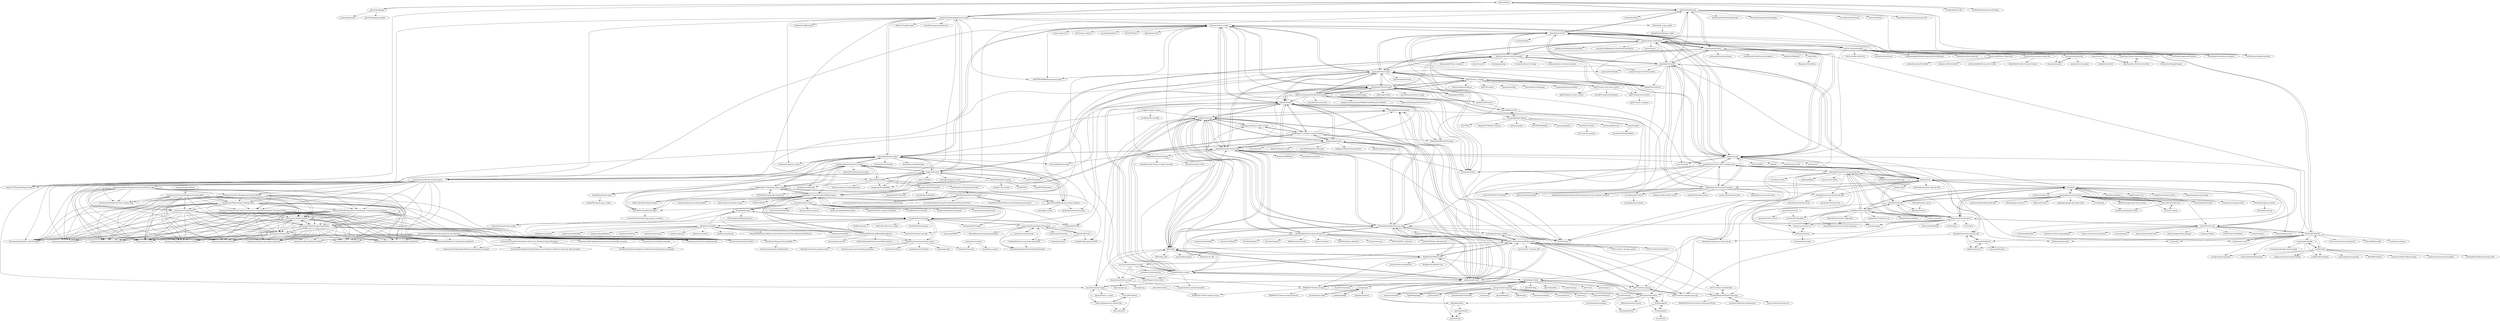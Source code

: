 digraph G {
"jgorset/facepy" -> "jgorset/fandjango"
"jgorset/facepy" -> "mobolic/facebook-sdk"
"jgorset/facepy" -> "minimaxir/facebook-page-post-scraper"
"jgorset/facepy" -> "tschellenbach/Django-facebook" ["e"=1]
"jgorset/facepy" -> "chenjr0719/Facebook-Page-Crawler"
"jgorset/facepy" -> "facebook/python-sdk" ["e"=1]
"jgorset/facepy" -> "michaelhelmick/requests-facebook"
"mobolic/facebook-sdk" -> "jgorset/facepy"
"mobolic/facebook-sdk" -> "tschellenbach/Django-facebook" ["e"=1]
"mobolic/facebook-sdk" -> "facebook/facebook-python-business-sdk" ["e"=1]
"mobolic/facebook-sdk" -> "huandu/facebook" ["e"=1]
"mobolic/facebook-sdk" -> "bear/python-twitter"
"mobolic/facebook-sdk" -> "minimaxir/facebook-page-post-scraper"
"mobolic/facebook-sdk" -> "facebookarchive/python-instagram" ["e"=1]
"mobolic/facebook-sdk" -> "python-twitter-tools/twitter"
"mobolic/facebook-sdk" -> "hungtraan/FacebookBot" ["e"=1]
"mobolic/facebook-sdk" -> "LevPasha/Instagram-API-python" ["e"=1]
"mobolic/facebook-sdk" -> "facebookarchive/facebook-php-sdk" ["e"=1]
"mobolic/facebook-sdk" -> "Wizcorp/phonegap-facebook-plugin" ["e"=1]
"mobolic/facebook-sdk" -> "ryanmcgrath/twython"
"mobolic/facebook-sdk" -> "sns-sdks/python-facebook" ["e"=1]
"mobolic/facebook-sdk" -> "fbchat-dev/fbchat" ["e"=1]
"bisguzar/twitter-scraper" -> "taspinar/twitterscraper"
"bisguzar/twitter-scraper" -> "kevinzg/facebook-scraper"
"bisguzar/twitter-scraper" -> "jonbakerfish/TweetScraper"
"bisguzar/twitter-scraper" -> "twintproject/twint" ["e"=1]
"bisguzar/twitter-scraper" -> "Altimis/Scweet"
"bisguzar/twitter-scraper" -> "JustAnotherArchivist/snscrape"
"bisguzar/twitter-scraper" -> "tweepy/tweepy"
"bisguzar/twitter-scraper" -> "snipsco/snips-nlu" ["e"=1]
"bisguzar/twitter-scraper" -> "x0rz/tweets_analyzer" ["e"=1]
"bisguzar/twitter-scraper" -> "sunainapai/makesite" ["e"=1]
"bisguzar/twitter-scraper" -> "s0md3v/Photon" ["e"=1]
"bisguzar/twitter-scraper" -> "WwZU9VyXfo9KjN/instagram-scraper" ["e"=1]
"bisguzar/twitter-scraper" -> "harismuneer/Ultimate-Social-Scrapers"
"bisguzar/twitter-scraper" -> "psf/requests-html" ["e"=1]
"bisguzar/twitter-scraper" -> "bear/python-twitter"
"harismuneer/Ultimate-Social-Scrapers" -> "harismuneer/AndroCompare"
"harismuneer/Ultimate-Social-Scrapers" -> "kevinzg/facebook-scraper"
"harismuneer/Ultimate-Social-Scrapers" -> "harismuneer/Minesweeper-Desktop-Game"
"harismuneer/Ultimate-Social-Scrapers" -> "harismuneer/Wanderlust-The-Travellers-App"
"harismuneer/Ultimate-Social-Scrapers" -> "harismuneer/Clinic-Management-System-ASP.NET"
"harismuneer/Ultimate-Social-Scrapers" -> "harismuneer/Flight-Booking-System-JavaServlets_App"
"harismuneer/Ultimate-Social-Scrapers" -> "harismuneer/Android-Apps-Downloader"
"harismuneer/Ultimate-Social-Scrapers" -> "harismuneer/Stop-Watch_x86-Assembly"
"harismuneer/Ultimate-Social-Scrapers" -> "harismuneer/Audio-and-FFT-Plots"
"harismuneer/Ultimate-Social-Scrapers" -> "harismuneer/Typing-Tutor"
"harismuneer/Ultimate-Social-Scrapers" -> "harismuneer/Command-Line-Interpreter-CLI"
"harismuneer/Ultimate-Social-Scrapers" -> "harismuneer/Handwritten-Digits-Classification-Using-KNN-Multiclass_Perceptron-SVM"
"harismuneer/Ultimate-Social-Scrapers" -> "harismuneer/2-3-Tree"
"harismuneer/Ultimate-Social-Scrapers" -> "Hassaan-Elahi/Writing-Styles-Classification-Using-Stylometric-Analysis"
"harismuneer/Ultimate-Social-Scrapers" -> "harismuneer/Zelda-Game"
"harismuneer/Flight-Booking-System-JavaServlets_App" -> "harismuneer/AndroCompare"
"harismuneer/Flight-Booking-System-JavaServlets_App" -> "harismuneer/Minesweeper-Desktop-Game"
"harismuneer/Flight-Booking-System-JavaServlets_App" -> "harismuneer/Stop-Watch_x86-Assembly"
"harismuneer/Flight-Booking-System-JavaServlets_App" -> "harismuneer/Audio-and-FFT-Plots"
"harismuneer/Flight-Booking-System-JavaServlets_App" -> "harismuneer/Command-Line-Interpreter-CLI"
"harismuneer/Flight-Booking-System-JavaServlets_App" -> "harismuneer/Android-Apps-Downloader"
"harismuneer/Flight-Booking-System-JavaServlets_App" -> "harismuneer/Typing-Tutor"
"harismuneer/Flight-Booking-System-JavaServlets_App" -> "harismuneer/2-3-Tree"
"harismuneer/Flight-Booking-System-JavaServlets_App" -> "harismuneer/Wanderlust-The-Travellers-App"
"harismuneer/Flight-Booking-System-JavaServlets_App" -> "harismuneer/Handwritten-Digits-Classification-Using-KNN-Multiclass_Perceptron-SVM"
"harismuneer/Flight-Booking-System-JavaServlets_App" -> "Hassaan-Elahi/Writing-Styles-Classification-Using-Stylometric-Analysis"
"harismuneer/Flight-Booking-System-JavaServlets_App" -> "harismuneer/Zelda-Game"
"harismuneer/Flight-Booking-System-JavaServlets_App" -> "harismuneer/Clinic-Management-System-ASP.NET"
"harismuneer/Flight-Booking-System-JavaServlets_App" -> "harismuneer/Bubble-Sort-Using-Pointer-Arithmetic"
"harismuneer/Flight-Booking-System-JavaServlets_App" -> "harismuneer/Mapping-3D-Array-to-1D-Array"
"kevinzg/facebook-scraper" -> "harismuneer/Ultimate-Social-Scrapers"
"kevinzg/facebook-scraper" -> "brutalsavage/facebook-post-scraper"
"kevinzg/facebook-scraper" -> "bisguzar/twitter-scraper"
"kevinzg/facebook-scraper" -> "shaikhsajid1111/facebook_page_scraper"
"kevinzg/facebook-scraper" -> "apurvmishra99/facebook-scraper-selenium"
"kevinzg/facebook-scraper" -> "rugantio/fbcrawl"
"kevinzg/facebook-scraper" -> "JustAnotherArchivist/snscrape"
"kevinzg/facebook-scraper" -> "minimaxir/facebook-page-post-scraper"
"kevinzg/facebook-scraper" -> "Rolstenhouse/unofficial-apis" ["e"=1]
"kevinzg/facebook-scraper" -> "warifp/FacebookToolkit" ["e"=1]
"kevinzg/facebook-scraper" -> "moda20/facebook-scraper"
"kevinzg/facebook-scraper" -> "drawrowfly/tiktok-scraper" ["e"=1]
"kevinzg/facebook-scraper" -> "davidteather/TikTok-Api" ["e"=1]
"kevinzg/facebook-scraper" -> "Altimis/Scweet"
"kevinzg/facebook-scraper" -> "realsirjoe/instagram-scraper" ["e"=1]
"xdevplatform/search-tweets-python" -> "xdevplatform/Twitter-API-v2-sample-code"
"xdevplatform/search-tweets-python" -> "geduldig/TwitterAPI"
"xdevplatform/search-tweets-python" -> "xdevplatform/getting-started-with-the-twitter-api-v2-for-academic-research" ["e"=1]
"xdevplatform/search-tweets-python" -> "xdevplatform/twitter-python-ads-sdk"
"xdevplatform/search-tweets-python" -> "DocNow/twarc" ["e"=1]
"xdevplatform/search-tweets-python" -> "tweepy/tweepy"
"xdevplatform/search-tweets-python" -> "xdevplatform/tweet_parser"
"xdevplatform/search-tweets-python" -> "cjbarrie/academictwitteR" ["e"=1]
"xdevplatform/search-tweets-python" -> "sns-sdks/python-twitter"
"xdevplatform/search-tweets-python" -> "echen102/COVID-19-TweetIDs" ["e"=1]
"xdevplatform/search-tweets-python" -> "osome-iu/botometer-python" ["e"=1]
"xdevplatform/search-tweets-python" -> "shaypal5/awesome-twitter-data" ["e"=1]
"xdevplatform/search-tweets-python" -> "python-twitter-tools/twitter"
"xdevplatform/search-tweets-python" -> "thepanacealab/covid19_twitter" ["e"=1]
"xdevplatform/search-tweets-python" -> "twitter/twurl"
"JustAnotherArchivist/snscrape" -> "twintproject/twint" ["e"=1]
"JustAnotherArchivist/snscrape" -> "vladkens/twscrape"
"JustAnotherArchivist/snscrape" -> "Altimis/Scweet"
"JustAnotherArchivist/snscrape" -> "bisguzar/twitter-scraper"
"JustAnotherArchivist/snscrape" -> "igorbrigadir/twitter-advanced-search"
"JustAnotherArchivist/snscrape" -> "taspinar/twitterscraper"
"JustAnotherArchivist/snscrape" -> "kevinzg/facebook-scraper"
"JustAnotherArchivist/snscrape" -> "trevorhobenshield/twitter-api-client"
"JustAnotherArchivist/snscrape" -> "tweepy/tweepy"
"JustAnotherArchivist/snscrape" -> "d60/twikit"
"JustAnotherArchivist/snscrape" -> "MaartenGr/BERTopic" ["e"=1]
"JustAnotherArchivist/snscrape" -> "instaloader/instaloader" ["e"=1]
"JustAnotherArchivist/snscrape" -> "drawrowfly/tiktok-scraper" ["e"=1]
"JustAnotherArchivist/snscrape" -> "MartinKBeck/TwitterScraper"
"JustAnotherArchivist/snscrape" -> "DocNow/twarc" ["e"=1]
"rugantio/fbcrawl" -> "harismuneer/Ultimate-Social-Scrapers"
"rugantio/fbcrawl" -> "tlyu0419/facebook_crawler"
"rugantio/fbcrawl" -> "chenjr0719/Facebook-Page-Crawler"
"rugantio/fbcrawl" -> "brutalsavage/facebook-post-scraper"
"rugantio/fbcrawl" -> "kevinzg/facebook-scraper"
"rugantio/fbcrawl" -> "jonbakerfish/TweetScraper"
"rugantio/fbcrawl" -> "hikaruAi/FacebookBot"
"rugantio/fbcrawl" -> "minimaxir/facebook-page-post-scraper"
"rugantio/fbcrawl" -> "huaying/instagram-crawler" ["e"=1]
"rugantio/fbcrawl" -> "apurvmishra99/facebook-scraper-selenium"
"rugantio/fbcrawl" -> "hhsm95/FacebookPostsScraper"
"rugantio/fbcrawl" -> "18520339/facebook-data-extraction"
"rugantio/fbcrawl" -> "strohne/Facepager" ["e"=1]
"rugantio/fbcrawl" -> "hailoc12/docbao" ["e"=1]
"rugantio/fbcrawl" -> "shaikhsajid1111/social-media-profile-scrapers"
"dariusk/examplebot" -> "dariusk/metaphor-a-minute"
"elvisyjlin/media-scraper" -> "shichao-an/twitter-photos" ["e"=1]
"elvisyjlin/media-scraper" -> "shadowmoose/RedditDownloader" ["e"=1]
"elvisyjlin/media-scraper" -> "Spark-NF/twitter_media_downloader" ["e"=1]
"elvisyjlin/media-scraper" -> "shaikhsajid1111/social-media-profile-scrapers"
"elvisyjlin/media-scraper" -> "stockbsd/twitter-media-dl" ["e"=1]
"elvisyjlin/media-scraper" -> "krypton-byte/tiktok-downloader" ["e"=1]
"elvisyjlin/media-scraper" -> "mannynotfound/mediascrape"
"elvisyjlin/media-scraper" -> "ScriptSmith/reaper"
"elvisyjlin/media-scraper" -> "Russell-Newton/TikTokPy" ["e"=1]
"bianjiang/tweetf0rm" -> "jonbakerfish/TweetScraper"
"harismuneer/Minesweeper-Desktop-Game" -> "harismuneer/AndroCompare"
"harismuneer/Minesweeper-Desktop-Game" -> "harismuneer/Stop-Watch_x86-Assembly"
"harismuneer/Minesweeper-Desktop-Game" -> "harismuneer/Command-Line-Interpreter-CLI"
"harismuneer/Minesweeper-Desktop-Game" -> "harismuneer/Audio-and-FFT-Plots"
"harismuneer/Minesweeper-Desktop-Game" -> "harismuneer/Android-Apps-Downloader"
"harismuneer/Minesweeper-Desktop-Game" -> "harismuneer/Typing-Tutor"
"harismuneer/Minesweeper-Desktop-Game" -> "harismuneer/2-3-Tree"
"harismuneer/Minesweeper-Desktop-Game" -> "harismuneer/Zelda-Game"
"harismuneer/Minesweeper-Desktop-Game" -> "harismuneer/Mapping-3D-Array-to-1D-Array"
"harismuneer/Minesweeper-Desktop-Game" -> "harismuneer/Activity-Calendar"
"harismuneer/Minesweeper-Desktop-Game" -> "harismuneer/Bubble-Sort-Using-Pointer-Arithmetic"
"harismuneer/Minesweeper-Desktop-Game" -> "harismuneer/Queue-using-Stacks"
"harismuneer/Minesweeper-Desktop-Game" -> "harismuneer/Queue-and-Stack"
"harismuneer/Minesweeper-Desktop-Game" -> "harismuneer/Handwritten-Digits-Classification-Using-KNN-Multiclass_Perceptron-SVM"
"harismuneer/Minesweeper-Desktop-Game" -> "harismuneer/Matrix-Operations-Using-Pointer-Arithmetic"
"desmondmorris/node-twitter" -> "ttezel/twit"
"desmondmorris/node-twitter" -> "BoyCook/TwitterJSClient"
"desmondmorris/node-twitter" -> "thisandagain/sentiment" ["e"=1]
"desmondmorris/node-twitter" -> "jaredhanson/passport-twitter" ["e"=1]
"desmondmorris/node-twitter" -> "draftbit/twitter-lite"
"desmondmorris/node-twitter" -> "node-facebook/facebook-node-sdk" ["e"=1]
"desmondmorris/node-twitter" -> "totemstech/instagram-node" ["e"=1]
"desmondmorris/node-twitter" -> "btford/angular-socket-io" ["e"=1]
"desmondmorris/node-twitter" -> "PLhery/node-twitter-api-v2"
"desmondmorris/node-twitter" -> "aivis/user-stream"
"desmondmorris/node-twitter" -> "k0kubun/Nocturn" ["e"=1]
"desmondmorris/node-twitter" -> "googleapis/google-api-nodejs-client" ["e"=1]
"desmondmorris/node-twitter" -> "criso/fbgraph" ["e"=1]
"desmondmorris/node-twitter" -> "twitter/twitter-text"
"desmondmorris/node-twitter" -> "SpiderStrategies/node-tweet-stream"
"n0madic/twitter-scraper" -> "mmpx12/twitter-media-downloader" ["e"=1]
"n0madic/twitter-scraper" -> "the-convocation/twitter-scraper"
"n0madic/twitter-scraper" -> "imperatrona/twitter-scraper"
"n0madic/twitter-scraper" -> "vladkens/twscrape"
"n0madic/twitter-scraper" -> "Altimis/Scweet"
"n0madic/twitter-scraper" -> "trevorhobenshield/twitter-api-client"
"n0madic/twitter-scraper" -> "mahrtayyab/tweety"
"n0madic/twitter-scraper" -> "fa0311/TwitterInternalAPIDocument"
"n0madic/twitter-scraper" -> "g8rswimmer/go-twitter"
"n0madic/twitter-scraper" -> "dghubble/go-twitter"
"n0madic/twitter-scraper" -> "bisguzar/twitter-scraper"
"n0madic/twitter-scraper" -> "JustAnotherArchivist/snscrape"
"n0madic/twitter-scraper" -> "markowanga/stweet"
"n0madic/twitter-scraper" -> "elizaOS/agent-twitter-client" ["e"=1]
"n0madic/twitter-scraper" -> "d60/twikit"
"ColombiaPython/social-media-automation" -> "vasani-arpit/Social-Media-Automation"
"ColombiaPython/social-media-automation" -> "SuryaXanden/Automated-Socialmedia-Posting"
"apurvmishra99/facebook-scraper-selenium" -> "brutalsavage/facebook-post-scraper"
"apurvmishra99/facebook-scraper-selenium" -> "hhsm95/FacebookPostsScraper"
"apurvmishra99/facebook-scraper-selenium" -> "jpryda/facebook-multi-scraper"
"apurvmishra99/facebook-scraper-selenium" -> "isaacmg/fb_scraper"
"apurvmishra99/facebook-scraper-selenium" -> "shaikhsajid1111/facebook_page_scraper"
"apurvmishra99/facebook-scraper-selenium" -> "kevinzg/facebook-scraper"
"brutalsavage/facebook-post-scraper" -> "apurvmishra99/facebook-scraper-selenium"
"brutalsavage/facebook-post-scraper" -> "shaikhsajid1111/facebook_page_scraper"
"brutalsavage/facebook-post-scraper" -> "kevinzg/facebook-scraper"
"brutalsavage/facebook-post-scraper" -> "hhsm95/FacebookPostsScraper"
"brutalsavage/facebook-post-scraper" -> "shaikhsajid1111/social-media-profile-scrapers"
"brutalsavage/facebook-post-scraper" -> "jpryda/facebook-multi-scraper"
"brutalsavage/facebook-post-scraper" -> "rugantio/fbcrawl"
"brutalsavage/facebook-post-scraper" -> "hikaruAi/FacebookBot"
"brutalsavage/facebook-post-scraper" -> "harismuneer/Ultimate-Social-Scrapers"
"brutalsavage/facebook-post-scraper" -> "adriaan90/Facebook-web-scraper"
"draftbit/twitter-lite" -> "HunterLarco/twitter-v2"
"draftbit/twitter-lite" -> "FeedHive/twitter-api-client"
"draftbit/twitter-lite" -> "PLhery/node-twitter-api-v2"
"draftbit/twitter-lite" -> "ttezel/twit"
"draftbit/twitter-lite" -> "abraham/twitter-d"
"draftbit/twitter-lite" -> "xdevplatform/twitter-api-typescript-sdk"
"draftbit/twitter-lite" -> "desmondmorris/node-twitter"
"rhiever/TwitterFollowBot" -> "python-twitter-tools/twitter"
"rhiever/TwitterFollowBot" -> "thricedotted/twitterbot"
"rhiever/TwitterFollowBot" -> "yousefissa/Twitter-Follow-and-Unfollow-Bot"
"rhiever/TwitterFollowBot" -> "rhiever/reddit-twitter-bot" ["e"=1]
"rhiever/TwitterFollowBot" -> "instabot-py/instabot.py" ["e"=1]
"rhiever/TwitterFollowBot" -> "ProgrammingforMarketers/grow-twitter-following" ["e"=1]
"rhiever/TwitterFollowBot" -> "JoeyTawadrous/Twitter-Auto-Pilot"
"rhiever/TwitterFollowBot" -> "hmason/botomatic"
"rhiever/TwitterFollowBot" -> "bear/python-twitter"
"rhiever/TwitterFollowBot" -> "tweepy/tweepy"
"rhiever/TwitterFollowBot" -> "taspinar/twitterscraper"
"rhiever/TwitterFollowBot" -> "gauravssnl/Python-Twitter-Bot"
"rhiever/TwitterFollowBot" -> "fawkesley/twitter-follow-bot"
"rhiever/TwitterFollowBot" -> "toxtli/twitter-accounts-creator-bot"
"rhiever/TwitterFollowBot" -> "LevPasha/Instagram-API-python" ["e"=1]
"harismuneer/Library-Management-System-JAVA" -> "harismuneer/AndroCompare"
"harismuneer/Library-Management-System-JAVA" -> "harismuneer/Audio-and-FFT-Plots"
"harismuneer/Library-Management-System-JAVA" -> "harismuneer/Stop-Watch_x86-Assembly"
"harismuneer/Library-Management-System-JAVA" -> "harismuneer/Android-Apps-Downloader"
"harismuneer/Library-Management-System-JAVA" -> "harismuneer/Typing-Tutor"
"harismuneer/Library-Management-System-JAVA" -> "harismuneer/Command-Line-Interpreter-CLI"
"harismuneer/Library-Management-System-JAVA" -> "harismuneer/2-3-Tree"
"harismuneer/Library-Management-System-JAVA" -> "harismuneer/Handwritten-Digits-Classification-Using-KNN-Multiclass_Perceptron-SVM"
"harismuneer/Library-Management-System-JAVA" -> "harismuneer/Zelda-Game"
"harismuneer/Library-Management-System-JAVA" -> "Hassaan-Elahi/Writing-Styles-Classification-Using-Stylometric-Analysis"
"harismuneer/Library-Management-System-JAVA" -> "harismuneer/Minesweeper-Desktop-Game"
"harismuneer/Library-Management-System-JAVA" -> "harismuneer/Wanderlust-The-Travellers-App"
"harismuneer/Library-Management-System-JAVA" -> "harismuneer/Mapping-3D-Array-to-1D-Array"
"harismuneer/Library-Management-System-JAVA" -> "harismuneer/Queue-and-Stack"
"harismuneer/Library-Management-System-JAVA" -> "harismuneer/Activity-Calendar"
"Twitter4J/Twitter4J" -> "twitter/hbc" ["e"=1]
"Twitter4J/Twitter4J" -> "roundrop/facebook4j"
"Twitter4J/Twitter4J" -> "python-twitter-tools/twitter"
"Twitter4J/Twitter4J" -> "scribejava/scribejava" ["e"=1]
"Twitter4J/Twitter4J" -> "restfb/restfb"
"Twitter4J/Twitter4J" -> "twitter/twitter-text"
"Twitter4J/Twitter4J" -> "redouane59/twittered"
"Twitter4J/Twitter4J" -> "sferik/twitter-ruby" ["e"=1]
"Twitter4J/Twitter4J" -> "twitter-archive/twitter-kit-android" ["e"=1]
"Twitter4J/Twitter4J" -> "takke/twitter4j-v2"
"Twitter4J/Twitter4J" -> "abraham/twitteroauth" ["e"=1]
"Twitter4J/Twitter4J" -> "tweepy/tweepy"
"Twitter4J/Twitter4J" -> "Discord4J/Discord4J" ["e"=1]
"Twitter4J/Twitter4J" -> "instagram4j/instagram4j" ["e"=1]
"Twitter4J/Twitter4J" -> "sachin-handiekar/jInstagram" ["e"=1]
"ryanmcgrath/twython" -> "bear/python-twitter"
"ryanmcgrath/twython" -> "geduldig/TwitterAPI"
"ryanmcgrath/twython" -> "python-twitter-tools/twitter"
"ryanmcgrath/twython" -> "tweepy/tweepy"
"ryanmcgrath/twython" -> "bianjiang/tweetf0rm"
"ryanmcgrath/twython" -> "mobolic/facebook-sdk"
"ryanmcgrath/twython" -> "inueni/birdy"
"ryanmcgrath/twython" -> "ryanmcgrath/twython-django"
"ryanmcgrath/twython" -> "realpython/list-of-python-api-wrappers" ["e"=1]
"ryanmcgrath/twython" -> "ckoepp/TwitterSearch"
"ryanmcgrath/twython" -> "ideoforms/python-twitter-examples"
"ryanmcgrath/twython" -> "tschellenbach/Django-facebook" ["e"=1]
"ryanmcgrath/twython" -> "goldsmith/Wikipedia" ["e"=1]
"ryanmcgrath/twython" -> "facebookarchive/python-instagram" ["e"=1]
"ryanmcgrath/twython" -> "DocNow/twarc" ["e"=1]
"harismuneer/Clinic-Management-System-ASP.NET" -> "harismuneer/AndroCompare"
"harismuneer/Clinic-Management-System-ASP.NET" -> "harismuneer/Audio-and-FFT-Plots"
"harismuneer/Clinic-Management-System-ASP.NET" -> "harismuneer/Stop-Watch_x86-Assembly"
"harismuneer/Clinic-Management-System-ASP.NET" -> "harismuneer/Command-Line-Interpreter-CLI"
"harismuneer/Clinic-Management-System-ASP.NET" -> "harismuneer/Android-Apps-Downloader"
"harismuneer/Clinic-Management-System-ASP.NET" -> "harismuneer/Typing-Tutor"
"harismuneer/Clinic-Management-System-ASP.NET" -> "harismuneer/2-3-Tree"
"harismuneer/Clinic-Management-System-ASP.NET" -> "harismuneer/Minesweeper-Desktop-Game"
"harismuneer/Clinic-Management-System-ASP.NET" -> "harismuneer/Wanderlust-The-Travellers-App"
"harismuneer/Clinic-Management-System-ASP.NET" -> "harismuneer/Handwritten-Digits-Classification-Using-KNN-Multiclass_Perceptron-SVM"
"harismuneer/Clinic-Management-System-ASP.NET" -> "harismuneer/Zelda-Game"
"harismuneer/Clinic-Management-System-ASP.NET" -> "Hassaan-Elahi/Writing-Styles-Classification-Using-Stylometric-Analysis"
"harismuneer/Clinic-Management-System-ASP.NET" -> "harismuneer/Mapping-3D-Array-to-1D-Array"
"harismuneer/Clinic-Management-System-ASP.NET" -> "harismuneer/Activity-Calendar"
"harismuneer/Clinic-Management-System-ASP.NET" -> "harismuneer/Bubble-Sort-Using-Pointer-Arithmetic"
"harismuneer/Android-Apps-Downloader" -> "harismuneer/Command-Line-Interpreter-CLI"
"harismuneer/Android-Apps-Downloader" -> "harismuneer/Stop-Watch_x86-Assembly"
"harismuneer/Android-Apps-Downloader" -> "harismuneer/Audio-and-FFT-Plots"
"harismuneer/Android-Apps-Downloader" -> "harismuneer/AndroCompare"
"harismuneer/Android-Apps-Downloader" -> "harismuneer/2-3-Tree"
"harismuneer/Android-Apps-Downloader" -> "harismuneer/Typing-Tutor"
"harismuneer/Android-Apps-Downloader" -> "harismuneer/Bubble-Sort-Using-Pointer-Arithmetic"
"harismuneer/Android-Apps-Downloader" -> "harismuneer/Mapping-3D-Array-to-1D-Array"
"harismuneer/Android-Apps-Downloader" -> "harismuneer/Queue-using-Stacks"
"harismuneer/Android-Apps-Downloader" -> "harismuneer/Queue-and-Stack"
"harismuneer/Android-Apps-Downloader" -> "harismuneer/Activity-Calendar"
"harismuneer/Android-Apps-Downloader" -> "harismuneer/Matrix-Operations-Using-Pointer-Arithmetic"
"harismuneer/Android-Apps-Downloader" -> "harismuneer/Full-Wave-Bridge-Rectifier"
"harismuneer/Android-Apps-Downloader" -> "harismuneer/Doubly-and-Singly-Linked-List"
"harismuneer/Android-Apps-Downloader" -> "harismuneer/Round-Robin-Scheduler"
"harismuneer/AndroCompare" -> "harismuneer/Stop-Watch_x86-Assembly"
"harismuneer/AndroCompare" -> "harismuneer/Command-Line-Interpreter-CLI"
"harismuneer/AndroCompare" -> "harismuneer/Audio-and-FFT-Plots"
"harismuneer/AndroCompare" -> "harismuneer/Android-Apps-Downloader"
"harismuneer/AndroCompare" -> "harismuneer/Typing-Tutor"
"harismuneer/AndroCompare" -> "harismuneer/2-3-Tree"
"harismuneer/AndroCompare" -> "harismuneer/Queue-and-Stack"
"harismuneer/AndroCompare" -> "harismuneer/Bubble-Sort-Using-Pointer-Arithmetic"
"harismuneer/AndroCompare" -> "harismuneer/Mapping-3D-Array-to-1D-Array"
"harismuneer/AndroCompare" -> "harismuneer/Queue-using-Stacks"
"harismuneer/AndroCompare" -> "harismuneer/Activity-Calendar"
"harismuneer/AndroCompare" -> "harismuneer/Matrix-Operations-Using-Pointer-Arithmetic"
"harismuneer/AndroCompare" -> "harismuneer/Full-Wave-Bridge-Rectifier"
"harismuneer/AndroCompare" -> "harismuneer/Doubly-and-Singly-Linked-List"
"jgorset/fandjango" -> "jgorset/facepy"
"jgorset/fandjango" -> "jgorset/fandjango-example"
"jgorset/fandjango" -> "jezdez/django-hosts" ["e"=1]
"Mottl/GetOldTweets3" -> "Jefferson-Henrique/GetOldTweets-python"
"Mottl/GetOldTweets3" -> "taspinar/twitterscraper"
"Mottl/GetOldTweets3" -> "Solin1998/SearchTT"
"inueni/birdy" -> "Mezgrman/TweetPony"
"oduwsdl/tweetedat" -> "BANKA2017/twitter-monitor-assets"
"yjose/twitter-bot" -> "JoeyTawadrous/Twitter-Auto-Pilot"
"yjose/twitter-bot" -> "mrbellek/twitterbot"
"mrjones/oauth" -> "gomodule/oauth1"
"harismuneer/Handwritten-Digits-Classification-Using-KNN-Multiclass_Perceptron-SVM" -> "harismuneer/Stop-Watch_x86-Assembly"
"harismuneer/Handwritten-Digits-Classification-Using-KNN-Multiclass_Perceptron-SVM" -> "harismuneer/Command-Line-Interpreter-CLI"
"harismuneer/Handwritten-Digits-Classification-Using-KNN-Multiclass_Perceptron-SVM" -> "harismuneer/Audio-and-FFT-Plots"
"harismuneer/Handwritten-Digits-Classification-Using-KNN-Multiclass_Perceptron-SVM" -> "harismuneer/Android-Apps-Downloader"
"harismuneer/Handwritten-Digits-Classification-Using-KNN-Multiclass_Perceptron-SVM" -> "harismuneer/2-3-Tree"
"harismuneer/Handwritten-Digits-Classification-Using-KNN-Multiclass_Perceptron-SVM" -> "harismuneer/AndroCompare"
"harismuneer/Handwritten-Digits-Classification-Using-KNN-Multiclass_Perceptron-SVM" -> "harismuneer/Typing-Tutor"
"harismuneer/Handwritten-Digits-Classification-Using-KNN-Multiclass_Perceptron-SVM" -> "harismuneer/Queue-and-Stack"
"harismuneer/Handwritten-Digits-Classification-Using-KNN-Multiclass_Perceptron-SVM" -> "harismuneer/Bubble-Sort-Using-Pointer-Arithmetic"
"harismuneer/Handwritten-Digits-Classification-Using-KNN-Multiclass_Perceptron-SVM" -> "harismuneer/Mapping-3D-Array-to-1D-Array"
"harismuneer/Handwritten-Digits-Classification-Using-KNN-Multiclass_Perceptron-SVM" -> "harismuneer/Queue-using-Stacks"
"harismuneer/Handwritten-Digits-Classification-Using-KNN-Multiclass_Perceptron-SVM" -> "harismuneer/Activity-Calendar"
"harismuneer/Handwritten-Digits-Classification-Using-KNN-Multiclass_Perceptron-SVM" -> "harismuneer/Matrix-Operations-Using-Pointer-Arithmetic"
"harismuneer/Handwritten-Digits-Classification-Using-KNN-Multiclass_Perceptron-SVM" -> "harismuneer/Full-Wave-Bridge-Rectifier"
"harismuneer/Handwritten-Digits-Classification-Using-KNN-Multiclass_Perceptron-SVM" -> "harismuneer/Doubly-and-Singly-Linked-List"
"ethanXWL/Python-Selenium-Facebook-group-auto-poster" -> "adar2/Facebook-Posts-Automation"
"harismuneer/Zelda-Game" -> "harismuneer/Stop-Watch_x86-Assembly"
"harismuneer/Zelda-Game" -> "harismuneer/Command-Line-Interpreter-CLI"
"harismuneer/Zelda-Game" -> "harismuneer/Audio-and-FFT-Plots"
"harismuneer/Zelda-Game" -> "harismuneer/2-3-Tree"
"harismuneer/Zelda-Game" -> "harismuneer/Typing-Tutor"
"harismuneer/Zelda-Game" -> "harismuneer/Android-Apps-Downloader"
"harismuneer/Zelda-Game" -> "harismuneer/AndroCompare"
"harismuneer/Zelda-Game" -> "harismuneer/Mapping-3D-Array-to-1D-Array"
"harismuneer/Zelda-Game" -> "harismuneer/Activity-Calendar"
"harismuneer/Zelda-Game" -> "harismuneer/Bubble-Sort-Using-Pointer-Arithmetic"
"harismuneer/Zelda-Game" -> "harismuneer/Queue-using-Stacks"
"harismuneer/Zelda-Game" -> "harismuneer/Queue-and-Stack"
"harismuneer/Zelda-Game" -> "harismuneer/Matrix-Operations-Using-Pointer-Arithmetic"
"harismuneer/Zelda-Game" -> "harismuneer/Full-Wave-Bridge-Rectifier"
"harismuneer/Zelda-Game" -> "harismuneer/Doubly-and-Singly-Linked-List"
"harismuneer/BelalHashmi-Assembly-Exercise-Solutions" -> "harismuneer/Graphical-Display-Memory-and-Software_Hardware-Interrupts-x86_Assembly"
"harismuneer/BelalHashmi-Assembly-Exercise-Solutions" -> "harismuneer/Factory-Singleton-and-Strategy-Design-Patterns_Examples"
"harismuneer/BelalHashmi-Assembly-Exercise-Solutions" -> "harismuneer/Forking-SharedMemory-Semaphores_Example"
"harismuneer/BelalHashmi-Assembly-Exercise-Solutions" -> "harismuneer/Bit-Manipulation-and-Subroutines-8086_Assembly"
"harismuneer/BelalHashmi-Assembly-Exercise-Solutions" -> "harismuneer/Car-Parking-Controller"
"harismuneer/BelalHashmi-Assembly-Exercise-Solutions" -> "harismuneer/Gradient-Smoothness-Structural_Similarity-Image_Histogram"
"harismuneer/BelalHashmi-Assembly-Exercise-Solutions" -> "harismuneer/Mapping-3D-Array-to-1D-Array"
"harismuneer/BelalHashmi-Assembly-Exercise-Solutions" -> "harismuneer/Activity-Calendar"
"harismuneer/BelalHashmi-Assembly-Exercise-Solutions" -> "harismuneer/Full-Wave-Bridge-Rectifier"
"harismuneer/BelalHashmi-Assembly-Exercise-Solutions" -> "harismuneer/Bubble-Sort-Using-Pointer-Arithmetic"
"harismuneer/BelalHashmi-Assembly-Exercise-Solutions" -> "harismuneer/Queue-using-Stacks"
"harismuneer/BelalHashmi-Assembly-Exercise-Solutions" -> "harismuneer/Queue-and-Stack"
"harismuneer/BelalHashmi-Assembly-Exercise-Solutions" -> "harismuneer/Matrix-Operations-Using-Pointer-Arithmetic"
"harismuneer/BelalHashmi-Assembly-Exercise-Solutions" -> "harismuneer/Doubly-and-Singly-Linked-List"
"harismuneer/BelalHashmi-Assembly-Exercise-Solutions" -> "harismuneer/Round-Robin-Scheduler"
"xbwei/Data-Mining-on-Social-Media" -> "xbwei/Visualizing-Social-Media-Data"
"ishandutta2007/FacebookPy" -> "ishandutta2007/TwitterPy"
"ishandutta2007/FacebookPy" -> "socialbotspy/LinkedinPy"
"hmason/botomatic" -> "thricedotted/twitterbot"
"Hassaan-Elahi/Writing-Styles-Classification-Using-Stylometric-Analysis" -> "harismuneer/Stop-Watch_x86-Assembly"
"Hassaan-Elahi/Writing-Styles-Classification-Using-Stylometric-Analysis" -> "harismuneer/Audio-and-FFT-Plots"
"Hassaan-Elahi/Writing-Styles-Classification-Using-Stylometric-Analysis" -> "harismuneer/Command-Line-Interpreter-CLI"
"Hassaan-Elahi/Writing-Styles-Classification-Using-Stylometric-Analysis" -> "harismuneer/Android-Apps-Downloader"
"Hassaan-Elahi/Writing-Styles-Classification-Using-Stylometric-Analysis" -> "harismuneer/Typing-Tutor"
"Hassaan-Elahi/Writing-Styles-Classification-Using-Stylometric-Analysis" -> "harismuneer/2-3-Tree"
"Hassaan-Elahi/Writing-Styles-Classification-Using-Stylometric-Analysis" -> "harismuneer/AndroCompare"
"Hassaan-Elahi/Writing-Styles-Classification-Using-Stylometric-Analysis" -> "harismuneer/Bubble-Sort-Using-Pointer-Arithmetic"
"Hassaan-Elahi/Writing-Styles-Classification-Using-Stylometric-Analysis" -> "harismuneer/Mapping-3D-Array-to-1D-Array"
"Hassaan-Elahi/Writing-Styles-Classification-Using-Stylometric-Analysis" -> "harismuneer/Queue-using-Stacks"
"Hassaan-Elahi/Writing-Styles-Classification-Using-Stylometric-Analysis" -> "harismuneer/Queue-and-Stack"
"Hassaan-Elahi/Writing-Styles-Classification-Using-Stylometric-Analysis" -> "harismuneer/Activity-Calendar"
"Hassaan-Elahi/Writing-Styles-Classification-Using-Stylometric-Analysis" -> "harismuneer/Matrix-Operations-Using-Pointer-Arithmetic"
"Hassaan-Elahi/Writing-Styles-Classification-Using-Stylometric-Analysis" -> "harismuneer/Full-Wave-Bridge-Rectifier"
"Hassaan-Elahi/Writing-Styles-Classification-Using-Stylometric-Analysis" -> "harismuneer/Doubly-and-Singly-Linked-List"
"harismuneer/Gradient-Smoothness-Structural_Similarity-Image_Histogram" -> "harismuneer/Factory-Singleton-and-Strategy-Design-Patterns_Examples"
"harismuneer/Gradient-Smoothness-Structural_Similarity-Image_Histogram" -> "harismuneer/Forking-SharedMemory-Semaphores_Example"
"harismuneer/Gradient-Smoothness-Structural_Similarity-Image_Histogram" -> "harismuneer/Graphical-Display-Memory-and-Software_Hardware-Interrupts-x86_Assembly"
"harismuneer/Typing-Tutor" -> "harismuneer/Stop-Watch_x86-Assembly"
"harismuneer/Typing-Tutor" -> "harismuneer/Command-Line-Interpreter-CLI"
"harismuneer/Typing-Tutor" -> "harismuneer/Audio-and-FFT-Plots"
"harismuneer/Typing-Tutor" -> "harismuneer/Android-Apps-Downloader"
"harismuneer/Typing-Tutor" -> "harismuneer/2-3-Tree"
"harismuneer/Typing-Tutor" -> "harismuneer/AndroCompare"
"harismuneer/Typing-Tutor" -> "harismuneer/Bubble-Sort-Using-Pointer-Arithmetic"
"harismuneer/Typing-Tutor" -> "harismuneer/Mapping-3D-Array-to-1D-Array"
"harismuneer/Typing-Tutor" -> "harismuneer/Queue-using-Stacks"
"harismuneer/Typing-Tutor" -> "harismuneer/Activity-Calendar"
"harismuneer/Typing-Tutor" -> "harismuneer/Queue-and-Stack"
"harismuneer/Typing-Tutor" -> "harismuneer/Matrix-Operations-Using-Pointer-Arithmetic"
"harismuneer/Typing-Tutor" -> "harismuneer/Full-Wave-Bridge-Rectifier"
"harismuneer/Typing-Tutor" -> "harismuneer/Doubly-and-Singly-Linked-List"
"harismuneer/Typing-Tutor" -> "harismuneer/Round-Robin-Scheduler"
"Silind-Software/tslint-config-silind" -> "SimonHoiberg/create-react-web-component"
"vasani-arpit/Social-Media-Automation" -> "ColombiaPython/social-media-automation"
"vasani-arpit/Social-Media-Automation" -> "ayrshare/social-media-api"
"vasani-arpit/Social-Media-Automation" -> "vasani-arpit/WBOT" ["e"=1]
"vasani-arpit/Social-Media-Automation" -> "BotLibre/BotLibre"
"vasani-arpit/Social-Media-Automation" -> "SuryaXanden/Automated-Socialmedia-Posting"
"vasani-arpit/Social-Media-Automation" -> "toadlyBroodle/spam-bot-3000"
"vasani-arpit/Social-Media-Automation" -> "ScriptSmith/socialreaper"
"vasani-arpit/Social-Media-Automation" -> "HenryAlbu/auto-Instagram-posting-bot" ["e"=1]
"vasani-arpit/Social-Media-Automation" -> "DuxSec/videoGenerator" ["e"=1]
"tweepy/tweepy" -> "bear/python-twitter"
"tweepy/tweepy" -> "python-twitter-tools/twitter"
"tweepy/tweepy" -> "twintproject/twint" ["e"=1]
"tweepy/tweepy" -> "bisguzar/twitter-scraper"
"tweepy/tweepy" -> "xdevplatform/Twitter-API-v2-sample-code"
"tweepy/tweepy" -> "ryanmcgrath/twython"
"tweepy/tweepy" -> "praw-dev/praw" ["e"=1]
"tweepy/tweepy" -> "sloria/TextBlob" ["e"=1]
"tweepy/tweepy" -> "taspinar/twitterscraper"
"tweepy/tweepy" -> "JustAnotherArchivist/snscrape"
"tweepy/tweepy" -> "nltk/nltk" ["e"=1]
"tweepy/tweepy" -> "xdevplatform/search-tweets-python"
"tweepy/tweepy" -> "geduldig/TwitterAPI"
"tweepy/tweepy" -> "amueller/word_cloud" ["e"=1]
"tweepy/tweepy" -> "psf/requests" ["e"=1]
"sns-sdks/python-twitter" -> "sns-sdks/python-youtube" ["e"=1]
"xdevplatform/Twitter-API-v2-sample-code" -> "xdevplatform/search-tweets-python"
"xdevplatform/Twitter-API-v2-sample-code" -> "xdevplatform/twitter-api-typescript-sdk"
"xdevplatform/Twitter-API-v2-sample-code" -> "xdevplatform/getting-started-with-the-twitter-api-v2-for-academic-research" ["e"=1]
"xdevplatform/Twitter-API-v2-sample-code" -> "PLhery/node-twitter-api-v2"
"xdevplatform/Twitter-API-v2-sample-code" -> "xdevplatform/postman-twitter-api"
"xdevplatform/Twitter-API-v2-sample-code" -> "tweepy/tweepy"
"xdevplatform/Twitter-API-v2-sample-code" -> "xdevplatform/twitter-api-java-sdk"
"xdevplatform/Twitter-API-v2-sample-code" -> "python-twitter-tools/twitter"
"xdevplatform/Twitter-API-v2-sample-code" -> "JustAnotherArchivist/snscrape"
"xdevplatform/Twitter-API-v2-sample-code" -> "DocNow/twarc" ["e"=1]
"xdevplatform/Twitter-API-v2-sample-code" -> "twintproject/twint" ["e"=1]
"xdevplatform/Twitter-API-v2-sample-code" -> "geduldig/TwitterAPI"
"xdevplatform/Twitter-API-v2-sample-code" -> "cjbarrie/academictwitteR" ["e"=1]
"xdevplatform/Twitter-API-v2-sample-code" -> "twitter/twurl"
"xdevplatform/Twitter-API-v2-sample-code" -> "trevorhobenshield/twitter-api-client"
"twitter/twitter-text" -> "Twitter4J/Twitter4J"
"twitter/twitter-text" -> "benhmoore/Knwl" ["e"=1]
"twitter/twitter-text" -> "twitter/twurl"
"twitter/twitter-text" -> "twitter/TwitterTextEditor" ["e"=1]
"twitter/twitter-text" -> "twitter/twemoji" ["e"=1]
"twitter/twitter-text" -> "mattdonnelly/Swifter" ["e"=1]
"twitter/twitter-text" -> "ttezel/twit"
"twitter/twitter-text" -> "twitter/ios-twitter-image-pipeline" ["e"=1]
"twitter/twitter-text" -> "twitter-archive/twitter-text-java" ["e"=1]
"twitter/twitter-text" -> "PLhery/node-twitter-api-v2"
"twitter/twitter-text" -> "greymd/ojichat" ["e"=1]
"twitter/twitter-text" -> "sferik/twitter-ruby" ["e"=1]
"twitter/twitter-text" -> "optonaut/ActiveLabel.swift" ["e"=1]
"twitter/twitter-text" -> "NaturalNode/natural" ["e"=1]
"twitter/twitter-text" -> "draft-js-plugins/draft-js-plugins" ["e"=1]
"PLhery/node-twitter-api-v2" -> "xdevplatform/twitter-api-typescript-sdk"
"PLhery/node-twitter-api-v2" -> "xdevplatform/Twitter-API-v2-sample-code"
"PLhery/node-twitter-api-v2" -> "twitterjs/twitter.js"
"PLhery/node-twitter-api-v2" -> "draftbit/twitter-lite"
"PLhery/node-twitter-api-v2" -> "HunterLarco/twitter-v2"
"PLhery/node-twitter-api-v2" -> "FeedHive/twitter-api-client"
"PLhery/node-twitter-api-v2" -> "ttezel/twit"
"PLhery/node-twitter-api-v2" -> "PLhery/unfollowNinja" ["e"=1]
"PLhery/node-twitter-api-v2" -> "trevorhobenshield/twitter-api-client"
"PLhery/node-twitter-api-v2" -> "neet/masto.js" ["e"=1]
"PLhery/node-twitter-api-v2" -> "wevm/viem" ["e"=1]
"PLhery/node-twitter-api-v2" -> "twitter/twitter-text"
"PLhery/node-twitter-api-v2" -> "desmondmorris/node-twitter"
"PLhery/node-twitter-api-v2" -> "fa0311/twitter-openapi-typescript"
"PLhery/node-twitter-api-v2" -> "vercel/og-image" ["e"=1]
"ttezel/twit" -> "desmondmorris/node-twitter"
"ttezel/twit" -> "draftbit/twitter-lite"
"ttezel/twit" -> "BoyCook/TwitterJSClient"
"ttezel/twit" -> "PLhery/node-twitter-api-v2"
"ttezel/twit" -> "thisandagain/sentiment" ["e"=1]
"ttezel/twit" -> "NaturalNode/natural" ["e"=1]
"ttezel/twit" -> "totemstech/instagram-node" ["e"=1]
"ttezel/twit" -> "kelektiv/node-cron" ["e"=1]
"ttezel/twit" -> "dariusk/examplebot"
"ttezel/twit" -> "CodingTrain/website-archive" ["e"=1]
"ttezel/twit" -> "FeedHive/twitter-api-client"
"ttezel/twit" -> "twitter/twurl"
"ttezel/twit" -> "dilame/instagram-private-api" ["e"=1]
"ttezel/twit" -> "matthewmueller/x-ray" ["e"=1]
"ttezel/twit" -> "tweepy/tweepy"
"shaikhsajid1111/social-media-profile-scrapers" -> "ScriptSmith/socialreaper"
"shaikhsajid1111/social-media-profile-scrapers" -> "shaikhsajid1111/facebook_page_scraper"
"shaikhsajid1111/social-media-profile-scrapers" -> "brutalsavage/facebook-post-scraper"
"shaikhsajid1111/social-media-profile-scrapers" -> "ScriptSmith/reaper"
"shaikhsajid1111/social-media-profile-scrapers" -> "champmq/TheScrapper" ["e"=1]
"shaikhsajid1111/social-media-profile-scrapers" -> "apurvmishra99/facebook-scraper-selenium"
"shaikhsajid1111/social-media-profile-scrapers" -> "shaikhsajid1111/twitter-scraper-selenium"
"shaikhsajid1111/social-media-profile-scrapers" -> "elvisyjlin/media-scraper"
"shaikhsajid1111/social-media-profile-scrapers" -> "hhsm95/FacebookPostsScraper"
"shaikhsajid1111/social-media-profile-scrapers" -> "CYB3R-G0D/SPY" ["e"=1]
"shaikhsajid1111/social-media-profile-scrapers" -> "andrei-polukhin/social-media-profiler"
"shaikhsajid1111/social-media-profile-scrapers" -> "noncent/instagram-data-scraper" ["e"=1]
"shaikhsajid1111/social-media-profile-scrapers" -> "AbderrahimAl/Facebook-Scraper"
"shaikhsajid1111/social-media-profile-scrapers" -> "julian-chan/social-media-scraper"
"shaikhsajid1111/social-media-profile-scrapers" -> "JosephLai241/URS" ["e"=1]
"BANKA2017/twitter-monitor" -> "BANKA2017/twitter-monitor-frontend"
"BANKA2017/twitter-monitor" -> "BANKA2017/twitter-monitor-assets"
"BANKA2017/twitter-monitor" -> "fa0311/TwitterInternalAPIDocument"
"BANKA2017/twitter-monitor" -> "iSarabjitDhiman/XClientTransaction"
"restfb/restfb" -> "roundrop/facebook4j"
"restfb/restfb" -> "restfb/restfb-examples"
"restfb/restfb" -> "facebook/facebook-java-business-sdk" ["e"=1]
"restfb/restfb" -> "instagram4j/instagram4j" ["e"=1]
"restfb/restfb" -> "messenger4j/messenger4j" ["e"=1]
"restfb/restfb" -> "spring-attic/spring-social-facebook" ["e"=1]
"restfb/restfb" -> "sachin-handiekar/jInstagram" ["e"=1]
"restfb/restfb" -> "Twitter4J/Twitter4J"
"restfb/restfb" -> "BotMill/fb-botmill" ["e"=1]
"restfb/restfb" -> "marceloverdijk/restfbmessenger"
"restfb/restfb" -> "spring-attic/spring-social-samples" ["e"=1]
"igorbrigadir/twitter-advanced-search" -> "JustAnotherArchivist/snscrape"
"igorbrigadir/twitter-advanced-search" -> "vladkens/twscrape"
"igorbrigadir/twitter-advanced-search" -> "DocNow/twarc" ["e"=1]
"igorbrigadir/twitter-advanced-search" -> "pielco11/telescan" ["e"=1]
"igorbrigadir/twitter-advanced-search" -> "OhShINT/ohshint.gitbook.io" ["e"=1]
"igorbrigadir/twitter-advanced-search" -> "trevorhobenshield/twitter-api-client"
"igorbrigadir/twitter-advanced-search" -> "novitae/sterraxcyl" ["e"=1]
"igorbrigadir/twitter-advanced-search" -> "Ph055a/OSINT_Collection" ["e"=1]
"igorbrigadir/twitter-advanced-search" -> "cipher387/Dorks-collections-list" ["e"=1]
"igorbrigadir/twitter-advanced-search" -> "vaguileradiaz/tinfoleak" ["e"=1]
"igorbrigadir/twitter-advanced-search" -> "atmoner/TwitWork" ["e"=1]
"igorbrigadir/twitter-advanced-search" -> "DocNow/hydrator" ["e"=1]
"igorbrigadir/twitter-advanced-search" -> "fa0311/TwitterInternalAPIDocument"
"igorbrigadir/twitter-advanced-search" -> "Zarcolio/sitedorks" ["e"=1]
"igorbrigadir/twitter-advanced-search" -> "WebBreacher/osinttools" ["e"=1]
"ayrshare/social-media-api" -> "SuryaXanden/Automated-Socialmedia-Posting"
"ayrshare/social-media-api" -> "vasani-arpit/Social-Media-Automation"
"MartinKBeck/TwitterScraper" -> "cedoard/snscrape_twitter"
"MartinKBeck/TwitterScraper" -> "bhattbhavesh91/twitter-scrapper-snscrape"
"ChangxingJiang/CxSpider" -> "Solin1998/SearchTT"
"ChangxingJiang/CxSpider" -> "selfshore/spiders" ["e"=1]
"ChangxingJiang/CxSpider" -> "h4m5t/NLP-Twitter"
"ChangxingJiang/CxSpider" -> "lixi5338619/lxSpider" ["e"=1]
"ChangxingJiang/CxSpider" -> "xiyaowong/spiders" ["e"=1]
"ChangxingJiang/CxSpider" -> "smityliu/spider"
"ChangxingJiang/CxSpider" -> "downdawn/JSreverse" ["e"=1]
"ChangxingJiang/CxSpider" -> "01ly/TTBot" ["e"=1]
"ChangxingJiang/CxSpider" -> "Bindian9710/Spider-Crack_Js" ["e"=1]
"ideoforms/python-twitter-examples" -> "bonzanini/Book-SocialMediaMiningPython"
"ideoforms/python-twitter-examples" -> "computermacgyver/twitter-python"
"ideoforms/python-twitter-examples" -> "python-twitter-tools/twitter"
"ideoforms/python-twitter-examples" -> "ckoepp/TwitterSearch"
"ideoforms/python-twitter-examples" -> "ravikiranj/twitter-sentiment-analyzer" ["e"=1]
"ideoforms/python-twitter-examples" -> "uclatommy/tweetfeels" ["e"=1]
"ideoforms/python-twitter-examples" -> "adilmoujahid/Twitter_Analytics"
"ideoforms/python-twitter-examples" -> "bpb27/twitter_scraping"
"ideoforms/python-twitter-examples" -> "xiaohan2012/twitter-sent-dnn" ["e"=1]
"ideoforms/python-twitter-examples" -> "jdevoo/twecoll"
"ideoforms/python-twitter-examples" -> "bear/python-twitter"
"ideoforms/python-twitter-examples" -> "bartdag/pymining" ["e"=1]
"ideoforms/python-twitter-examples" -> "Ccantey/GeoSearch-Tweepy"
"ideoforms/python-twitter-examples" -> "geduldig/TwitterAPI"
"ideoforms/python-twitter-examples" -> "Jefferson-Henrique/GetOldTweets-python"
"Solin1998/SearchTT" -> "jonbakerfish/TweetScraper"
"Solin1998/SearchTT" -> "ChangxingJiang/CxSpider"
"Solin1998/SearchTT" -> "smityliu/spider"
"xdevplatform/postman-twitter-api" -> "xdevplatform/Twitter-API-v2-sample-code"
"Zeeshanahmad4/Facebook-Automation-with-Multilogin-and-Residential-Proxies" -> "adar2/Facebook-Posts-Automation"
"FeedHive/twitter-api-client" -> "draftbit/twitter-lite"
"FeedHive/twitter-api-client" -> "xdevplatform/twitter-api-typescript-sdk"
"FeedHive/twitter-api-client" -> "PLhery/node-twitter-api-v2"
"FeedHive/twitter-api-client" -> "HunterLarco/twitter-v2"
"FeedHive/twitter-api-client" -> "jackdomleo7/Checka11y.css" ["e"=1]
"FeedHive/twitter-api-client" -> "Silind-Software/direflow" ["e"=1]
"FeedHive/twitter-api-client" -> "SimonHoiberg/create-react-web-component"
"FeedHive/twitter-api-client" -> "Silind-Software/tslint-config-silind"
"FeedHive/twitter-api-client" -> "vercel/og-image" ["e"=1]
"FeedHive/twitter-api-client" -> "ttezel/twit"
"FeedHive/twitter-api-client" -> "twitterjs/twitter.js"
"FeedHive/twitter-api-client" -> "sinclairzx81/threadbox"
"FeedHive/twitter-api-client" -> "twindle-co/twindle"
"g8rswimmer/go-twitter" -> "michimani/gotwi"
"g8rswimmer/go-twitter" -> "dghubble/go-twitter"
"g8rswimmer/go-twitter" -> "creachadair/twitter"
"g8rswimmer/go-twitter" -> "sivchari/gotwtr"
"g8rswimmer/go-twitter" -> "dghubble/oauth1"
"g8rswimmer/go-twitter" -> "Fallenstedt/twitter-stream"
"HunterLarco/twitter-v2" -> "twitterjs/twitter.js"
"redouane59/twittered" -> "takke/twitter4j-v2"
"redouane59/twittered" -> "xdevplatform/twitter-api-java-sdk"
"redouane59/twittered" -> "winterstein/JTwitter"
"takke/twitter4j-v2" -> "redouane59/twittered"
"takke/twitter4j-v2" -> "xdevplatform/twitter-api-java-sdk"
"hhsm95/FacebookPostsScraper" -> "brutalsavage/facebook-post-scraper"
"hhsm95/FacebookPostsScraper" -> "LorenzoMonti/facebook_page_group_comments"
"adar2/Facebook-Posts-Automation" -> "roy-sukrit/Facebook-Group-Post-Automation-Selenium-Python"
"adar2/Facebook-Posts-Automation" -> "ethanXWL/Python-Selenium-Facebook-group-auto-poster"
"adar2/Facebook-Posts-Automation" -> "Zeeshanahmad4/Facebook-Automation-with-Multilogin-and-Residential-Proxies"
"thricedotted/twitterbot" -> "hmason/botomatic"
"thricedotted/twitterbot" -> "aparrish/rwet-examples" ["e"=1]
"kurrik/twittergo" -> "kurrik/twittergo-examples"
"vartanbeno/go-reddit" -> "turnage/graw"
"18520339/facebook-data-extraction" -> "shaikhsajid1111/facebook_page_scraper"
"gomodule/oauth1" -> "mrjones/oauth"
"smityliu/spider" -> "jasonhavenD/TwitterSpider"
"twitter/twurl" -> "xdevplatform/twitter-python-ads-sdk"
"twitter/twurl" -> "twitter/twitter-text"
"twitter/twurl" -> "xdevplatform/twitter-api-typescript-sdk"
"twitter/twurl" -> "sferik/t-ruby" ["e"=1]
"twitter/twurl" -> "geduldig/TwitterAPI"
"twitter/twurl" -> "g8rswimmer/go-twitter"
"twitter/twurl" -> "sferik/twitter-ruby" ["e"=1]
"twitter/twurl" -> "ttezel/twit"
"twitter/twurl" -> "xdevplatform/twitter-ruby-ads-sdk"
"twitter/twurl" -> "dghubble/go-twitter"
"twitter/twurl" -> "tweepy/tweepy"
"twitter/twurl" -> "xdevplatform/Twitter-API-v2-sample-code"
"twitter/twurl" -> "abraham/twitteroauth" ["e"=1]
"twitter/twurl" -> "xdevplatform/search-tweets-python"
"twitter/twurl" -> "sns-sdks/python-twitter"
"dghubble/oauth1" -> "dghubble/go-twitter"
"dghubble/oauth1" -> "mrjones/oauth"
"dghubble/oauth1" -> "gomodule/oauth1"
"xdevplatform/twitter-api-typescript-sdk" -> "PLhery/node-twitter-api-v2"
"xdevplatform/twitter-api-typescript-sdk" -> "xdevplatform/Twitter-API-v2-sample-code"
"xdevplatform/twitter-api-typescript-sdk" -> "FeedHive/twitter-api-client"
"xdevplatform/twitter-api-typescript-sdk" -> "xdevplatform/twitter-api-java-sdk"
"xdevplatform/twitter-api-typescript-sdk" -> "xdevplatform/postman-twitter-ads-api"
"xdevplatform/twitter-api-typescript-sdk" -> "aspida/pathpida" ["e"=1]
"xdevplatform/twitter-api-typescript-sdk" -> "xdevplatform/postman-twitter-api"
"xdevplatform/twitter-api-typescript-sdk" -> "xdevplatform/twitter-python-ads-sdk"
"xdevplatform/twitter-api-typescript-sdk" -> "zenn-dev/zenn-editor" ["e"=1]
"xdevplatform/twitter-api-typescript-sdk" -> "twitter/twurl"
"xdevplatform/twitter-api-typescript-sdk" -> "draftbit/twitter-lite"
"xdevplatform/twitter-api-typescript-sdk" -> "vercel/react-tweet" ["e"=1]
"xdevplatform/twitter-api-typescript-sdk" -> "vercel/og-image" ["e"=1]
"xdevplatform/twitter-api-typescript-sdk" -> "twitterjs/twitter.js"
"xdevplatform/twitter-api-typescript-sdk" -> "g8rswimmer/go-twitter"
"Altimis/Scweet" -> "markowanga/stweet"
"Altimis/Scweet" -> "shaikhsajid1111/twitter-scraper-selenium"
"Altimis/Scweet" -> "vladkens/twscrape"
"Altimis/Scweet" -> "taspinar/twitterscraper"
"Altimis/Scweet" -> "jonbakerfish/TweetScraper"
"Altimis/Scweet" -> "mahrtayyab/tweety"
"Altimis/Scweet" -> "bisguzar/twitter-scraper"
"Altimis/Scweet" -> "JustAnotherArchivist/snscrape"
"Altimis/Scweet" -> "n0madic/twitter-scraper"
"Altimis/Scweet" -> "trevorhobenshield/twitter-api-client"
"Altimis/Scweet" -> "d60/twikit"
"Altimis/Scweet" -> "iSarabjitDhiman/TweeterPy"
"Altimis/Scweet" -> "twintproject/twint" ["e"=1]
"Altimis/Scweet" -> "MatthewWolff/TwitterScraper"
"Altimis/Scweet" -> "MartinKBeck/TwitterScraper"
"minimaxir/facebook-page-post-scraper" -> "jgorset/facepy"
"minimaxir/facebook-page-post-scraper" -> "harismuneer/Ultimate-Social-Scrapers"
"minimaxir/facebook-page-post-scraper" -> "mobolic/facebook-sdk"
"minimaxir/facebook-page-post-scraper" -> "kevinzg/facebook-scraper"
"minimaxir/facebook-page-post-scraper" -> "hungtraan/FacebookBot" ["e"=1]
"minimaxir/facebook-page-post-scraper" -> "rugantio/fbcrawl"
"minimaxir/facebook-page-post-scraper" -> "hikaruAi/FacebookBot"
"minimaxir/facebook-page-post-scraper" -> "chenjr0719/Facebook-Page-Crawler"
"minimaxir/facebook-page-post-scraper" -> "dfreelon/fb_scrape_public"
"minimaxir/facebook-page-post-scraper" -> "realsirjoe/instagram-scraper" ["e"=1]
"minimaxir/facebook-page-post-scraper" -> "WwZU9VyXfo9KjN/instagram-scraper" ["e"=1]
"minimaxir/facebook-page-post-scraper" -> "pablobarbera/Rfacebook" ["e"=1]
"minimaxir/facebook-page-post-scraper" -> "NikolaiT/GoogleScraper" ["e"=1]
"minimaxir/facebook-page-post-scraper" -> "bisguzar/twitter-scraper"
"minimaxir/facebook-page-post-scraper" -> "InstaPy/instagram-profilecrawl" ["e"=1]
"dghubble/go-twitter" -> "ChimeraCoder/anaconda"
"dghubble/go-twitter" -> "dghubble/oauth1"
"dghubble/go-twitter" -> "g8rswimmer/go-twitter"
"dghubble/go-twitter" -> "dghubble/gologin" ["e"=1]
"dghubble/go-twitter" -> "slack-go/slack" ["e"=1]
"dghubble/go-twitter" -> "n0madic/twitter-scraper"
"dghubble/go-twitter" -> "michimani/gotwi"
"dghubble/go-twitter" -> "dghubble/sling" ["e"=1]
"dghubble/go-twitter" -> "kurrik/twittergo"
"dghubble/go-twitter" -> "mmcdole/gofeed" ["e"=1]
"dghubble/go-twitter" -> "mattn/go-mastodon" ["e"=1]
"dghubble/go-twitter" -> "stripe/stripe-go" ["e"=1]
"dghubble/go-twitter" -> "nfnt/resize" ["e"=1]
"dghubble/go-twitter" -> "gocarina/gocsv" ["e"=1]
"dghubble/go-twitter" -> "turnage/graw"
"markowanga/stweet" -> "Altimis/Scweet"
"markowanga/stweet" -> "shaikhsajid1111/twitter-scraper-selenium"
"markowanga/stweet" -> "trevorhobenshield/twitter-api-client"
"markowanga/stweet" -> "vladkens/twscrape"
"markowanga/stweet" -> "markowanga/tor-python-easy"
"markowanga/stweet" -> "mahrtayyab/tweety"
"markowanga/stweet" -> "woluxwolu/twint"
"markowanga/stweet" -> "cipher387/grep_for_osint" ["e"=1]
"markowanga/stweet" -> "JustAnotherArchivist/snscrape"
"markowanga/stweet" -> "n0madic/twitter-scraper"
"markowanga/stweet" -> "proseltd/Telepathy-Community" ["e"=1]
"markowanga/stweet" -> "bellingcat/tiktok-hashtag-analysis" ["e"=1]
"tlyu0419/facebook_crawler" -> "tlyu0419/DataScience" ["e"=1]
"tlyu0419/facebook_crawler" -> "rugantio/fbcrawl"
"tlyu0419/facebook_crawler" -> "jwlin/ptt-web-crawler" ["e"=1]
"tlyu0419/facebook_crawler" -> "shaikhsajid1111/facebook_page_scraper"
"tlyu0419/facebook_crawler" -> "PyPtt/PyPtt" ["e"=1]
"JoeyTawadrous/Twitter-Auto-Pilot" -> "yousefissa/Twitter-Follow-and-Unfollow-Bot"
"turnage/graw" -> "jzelinskie/geddit"
"turnage/graw" -> "vartanbeno/go-reddit"
"turnage/graw" -> "cdipaolo/sentiment" ["e"=1]
"JoeyTawadrous/Facebook-Auto-Pilot" -> "adar2/Facebook-Posts-Automation"
"h4m5t/NLP-Twitter" -> "ALL-AC/tweet-analysis"
"shaikhsajid1111/facebook_page_scraper" -> "brutalsavage/facebook-post-scraper"
"shaikhsajid1111/facebook_page_scraper" -> "kevinzg/facebook-scraper"
"shaikhsajid1111/facebook_page_scraper" -> "shaikhsajid1111/social-media-profile-scrapers"
"shaikhsajid1111/facebook_page_scraper" -> "18520339/facebook-data-extraction"
"shaikhsajid1111/facebook_page_scraper" -> "apurvmishra99/facebook-scraper-selenium"
"shaikhsajid1111/facebook_page_scraper" -> "hhsm95/FacebookPostsScraper"
"shaikhsajid1111/facebook_page_scraper" -> "AbderrahimAl/Facebook-Scraper"
"shaikhsajid1111/facebook_page_scraper" -> "moda20/facebook-scraper"
"twitterjs/twitter.js" -> "twitterjs/twitter-types"
"twitterjs/twitter.js" -> "HunterLarco/twitter-v2"
"dfreelon/fb_scrape_public" -> "yhegde/facebook-page-scraper"
"mahrtayyab/tweety" -> "trevorhobenshield/twitter-api-client"
"mahrtayyab/tweety" -> "fa0311/TwitterInternalAPIDocument"
"mahrtayyab/tweety" -> "vladkens/twscrape"
"mahrtayyab/tweety" -> "bocchilorenzo/ntscraper"
"mahrtayyab/tweety" -> "Altimis/Scweet"
"mahrtayyab/tweety" -> "shaikhsajid1111/twitter-scraper-selenium"
"mahrtayyab/tweety" -> "iSarabjitDhiman/TweeterPy"
"mahrtayyab/tweety" -> "d60/twikit"
"mahrtayyab/tweety" -> "n0madic/twitter-scraper"
"mahrtayyab/tweety" -> "Rishikant181/Rettiwt-API"
"mahrtayyab/tweety" -> "godkingjay/selenium-twitter-scraper"
"mahrtayyab/tweety" -> "fa0311/twitter-openapi"
"mahrtayyab/tweety" -> "Yuuzi261/Tweetcord"
"mahrtayyab/tweety" -> "markowanga/stweet"
"mahrtayyab/tweety" -> "BANKA2017/twitter-monitor"
"bonzanini/Book-SocialMediaMiningPython" -> "ideoforms/python-twitter-examples"
"bonzanini/Book-SocialMediaMiningPython" -> "anfederico/stocktalk"
"bonzanini/Book-SocialMediaMiningPython" -> "lamthuyvo/social-media-data-scripts"
"bonzanini/Book-SocialMediaMiningPython" -> "bonzanini/nlp-tutorial" ["e"=1]
"bonzanini/Book-SocialMediaMiningPython" -> "PacktPublishing/Python-Social-Media-Analytics" ["e"=1]
"bonzanini/Book-SocialMediaMiningPython" -> "ScriptSmith/reaper"
"bonzanini/Book-SocialMediaMiningPython" -> "xbwei/Data-Mining-on-Social-Media"
"bonzanini/Book-SocialMediaMiningPython" -> "ScriptSmith/socialreaper"
"shaikhsajid1111/twitter-scraper-selenium" -> "Altimis/Scweet"
"shaikhsajid1111/twitter-scraper-selenium" -> "godkingjay/selenium-twitter-scraper"
"shaikhsajid1111/twitter-scraper-selenium" -> "MatthewWolff/TwitterScraper"
"shaikhsajid1111/twitter-scraper-selenium" -> "mahrtayyab/tweety"
"shaikhsajid1111/twitter-scraper-selenium" -> "markowanga/stweet"
"shaikhsajid1111/twitter-scraper-selenium" -> "vladkens/twscrape"
"shaikhsajid1111/twitter-scraper-selenium" -> "iSarabjitDhiman/TweeterPy"
"shaikhsajid1111/twitter-scraper-selenium" -> "shaikhsajid1111/social-media-profile-scrapers"
"Rishikant181/Rettiwt-API" -> "fa0311/TwitterInternalAPIDocument"
"Rishikant181/Rettiwt-API" -> "the-convocation/twitter-scraper"
"Rishikant181/Rettiwt-API" -> "trevorhobenshield/twitter-api-client"
"Rishikant181/Rettiwt-API" -> "fa0311/twitter-openapi"
"Rishikant181/Rettiwt-API" -> "mahrtayyab/tweety"
"Rishikant181/Rettiwt-API" -> "d60/twikit"
"Rishikant181/Rettiwt-API" -> "BANKA2017/twitter-monitor"
"Rishikant181/Rettiwt-API" -> "Rishikant181/Rettiwt-Core"
"Rishikant181/Rettiwt-API" -> "prinsss/twitter-web-exporter" ["e"=1]
"Rishikant181/Rettiwt-API" -> "vladkens/twscrape"
"jonbakerfish/TweetScraper" -> "taspinar/twitterscraper"
"jonbakerfish/TweetScraper" -> "bisguzar/twitter-scraper"
"jonbakerfish/TweetScraper" -> "Altimis/Scweet"
"jonbakerfish/TweetScraper" -> "Solin1998/SearchTT"
"jonbakerfish/TweetScraper" -> "bianjiang/tweetf0rm"
"jonbakerfish/TweetScraper" -> "Jefferson-Henrique/GetOldTweets-python"
"jonbakerfish/TweetScraper" -> "rugantio/fbcrawl"
"jonbakerfish/TweetScraper" -> "bpb27/twitter_scraping"
"jonbakerfish/TweetScraper" -> "superryeti/Hands-on-WebScraping"
"jonbakerfish/TweetScraper" -> "twintproject/twint" ["e"=1]
"jonbakerfish/TweetScraper" -> "JustAnotherArchivist/snscrape"
"jonbakerfish/TweetScraper" -> "yall/scrapy-twitter"
"jonbakerfish/TweetScraper" -> "JosephLai241/URS" ["e"=1]
"jonbakerfish/TweetScraper" -> "ChangxingJiang/CxSpider"
"jonbakerfish/TweetScraper" -> "muscledreamer/twitter_scrapy"
"xdevplatform/twitter-api-java-sdk" -> "takke/twitter4j-v2"
"xdevplatform/twitter-api-java-sdk" -> "redouane59/twittered"
"xdevplatform/twitter-api-java-sdk" -> "xdevplatform/postman-twitter-ads-api"
"dariusk/metaphor-a-minute" -> "dariusk/latourswag"
"the-convocation/twitter-scraper" -> "elizaOS/agent-twitter-client" ["e"=1]
"the-convocation/twitter-scraper" -> "Rishikant181/Rettiwt-API"
"the-convocation/twitter-scraper" -> "n0madic/twitter-scraper"
"the-convocation/twitter-scraper" -> "vladkens/twscrape"
"the-convocation/twitter-scraper" -> "louisgrasset/touitomamout" ["e"=1]
"the-convocation/twitter-scraper" -> "BANKA2017/twitter-monitor"
"the-convocation/twitter-scraper" -> "imperatrona/twitter-scraper"
"BotLibre/BotLibre" -> "vasani-arpit/Social-Media-Automation"
"BotLibre/BotLibre" -> "ColombiaPython/social-media-automation"
"BotLibre/BotLibre" -> "toadlyBroodle/spam-bot-3000"
"BotLibre/BotLibre" -> "pandorabots/rosie" ["e"=1]
"BotLibre/BotLibre" -> "ScriptSmith/socialreaper"
"xdevplatform/twitter-python-ads-sdk" -> "twitterdev/ads-platform-tools"
"xdevplatform/twitter-python-ads-sdk" -> "xdevplatform/twauth-web"
"michimani/gotwi" -> "sivchari/gotwtr"
"michimani/gotwi" -> "g8rswimmer/go-twitter"
"michimani/gotwi" -> "creachadair/twitter"
"maxharlow/csvmatch" -> "jsoma/fuzzy_pandas"
"maxharlow/csvmatch" -> "maxharlow/tutorials"
"sivchari/gotwtr" -> "michimani/gotwi"
"sivchari/gotwtr" -> "sivchari/tenv"
"fa0311/TwitterInternalAPIDocument" -> "fa0311/twitter-openapi"
"fa0311/TwitterInternalAPIDocument" -> "trevorhobenshield/twitter-api-client"
"fa0311/TwitterInternalAPIDocument" -> "fa0311/TwitterFrontendFlow"
"fa0311/TwitterInternalAPIDocument" -> "BANKA2017/twitter-monitor"
"fa0311/TwitterInternalAPIDocument" -> "tsukumijima/tweepy-authlib"
"fa0311/TwitterInternalAPIDocument" -> "iSarabjitDhiman/XClientTransaction"
"fa0311/TwitterInternalAPIDocument" -> "fa0311/twitter_openapi_python"
"fa0311/TwitterInternalAPIDocument" -> "mahrtayyab/tweety"
"fa0311/TwitterInternalAPIDocument" -> "fa0311/twitter-openapi-typescript"
"fa0311/TwitterInternalAPIDocument" -> "Rishikant181/Rettiwt-API"
"fa0311/TwitterInternalAPIDocument" -> "vladkens/twscrape"
"fa0311/TwitterInternalAPIDocument" -> "iSarabjitDhiman/TweeterPy"
"fa0311/TwitterInternalAPIDocument" -> "d60/twikit"
"fa0311/TwitterInternalAPIDocument" -> "fa0311/twitter-tid-deobf-fork"
"fa0311/TwitterInternalAPIDocument" -> "Lqm1/Twitter_Frontend_API"
"bear/python-twitter" -> "python-twitter-tools/twitter"
"bear/python-twitter" -> "tweepy/tweepy"
"bear/python-twitter" -> "geduldig/TwitterAPI"
"bear/python-twitter" -> "ryanmcgrath/twython"
"bear/python-twitter" -> "mobolic/facebook-sdk"
"bear/python-twitter" -> "facebookarchive/python-instagram" ["e"=1]
"bear/python-twitter" -> "bisguzar/twitter-scraper"
"bear/python-twitter" -> "ideoforms/python-twitter-examples"
"bear/python-twitter" -> "taspinar/twitterscraper"
"bear/python-twitter" -> "praw-dev/praw" ["e"=1]
"bear/python-twitter" -> "rhiever/TwitterFollowBot"
"bear/python-twitter" -> "jsvine/markovify" ["e"=1]
"bear/python-twitter" -> "LevPasha/Instagram-API-python" ["e"=1]
"bear/python-twitter" -> "ckoepp/TwitterSearch"
"bear/python-twitter" -> "ozgur/python-linkedin" ["e"=1]
"Jefferson-Henrique/GetOldTweets-python" -> "Mottl/GetOldTweets3"
"Jefferson-Henrique/GetOldTweets-python" -> "taspinar/twitterscraper"
"Jefferson-Henrique/GetOldTweets-python" -> "bpb27/twitter_scraping"
"Jefferson-Henrique/GetOldTweets-python" -> "jonbakerfish/TweetScraper"
"Jefferson-Henrique/GetOldTweets-python" -> "marquisvictor/Optimized-Modified-GetOldTweets3-OMGOT"
"Jefferson-Henrique/GetOldTweets-python" -> "Jefferson-Henrique/GetOldTweets-java"
"Jefferson-Henrique/GetOldTweets-python" -> "DocNow/twarc" ["e"=1]
"Jefferson-Henrique/GetOldTweets-python" -> "bisguzar/twitter-scraper"
"Jefferson-Henrique/GetOldTweets-python" -> "JasonKessler/scattertext" ["e"=1]
"Jefferson-Henrique/GetOldTweets-python" -> "ideoforms/python-twitter-examples"
"Jefferson-Henrique/GetOldTweets-python" -> "echen102/COVID-19-TweetIDs" ["e"=1]
"Jefferson-Henrique/GetOldTweets-python" -> "JustAnotherArchivist/snscrape"
"Jefferson-Henrique/GetOldTweets-python" -> "twintproject/twint" ["e"=1]
"Jefferson-Henrique/GetOldTweets-python" -> "Altimis/Scweet"
"Jefferson-Henrique/GetOldTweets-python" -> "strohne/Facepager" ["e"=1]
"hikaruAi/FacebookBot" -> "brutalsavage/facebook-post-scraper"
"hikaruAi/FacebookBot" -> "ishandutta2007/FacebookPy"
"hikaruAi/FacebookBot" -> "toadlyBroodle/spam-bot-3000"
"hikaruAi/FacebookBot" -> "warifp/FacebookToolkit" ["e"=1]
"hikaruAi/FacebookBot" -> "hungtraan/FacebookBot" ["e"=1]
"hikaruAi/FacebookBot" -> "tshrinivasan/post-to-facebook-groups"
"hikaruAi/FacebookBot" -> "chenjr0719/Facebook-Page-Crawler"
"hikaruAi/FacebookBot" -> "rugantio/fbcrawl"
"hikaruAi/FacebookBot" -> "JoeyTawadrous/Facebook-Auto-Pilot"
"bocchilorenzo/ntscraper" -> "sekai-soft/guide-nitter-self-hosting"
"bocchilorenzo/ntscraper" -> "mahrtayyab/tweety"
"bocchilorenzo/ntscraper" -> "dgnsrekt/nitter_scraper"
"bocchilorenzo/ntscraper" -> "PrivacyDevel/nitter"
"tsukumijima/tweepy-authlib" -> "fa0311/twitter_openapi_python"
"tsukumijima/tweepy-authlib" -> "fa0311/TwitterFrontendFlow"
"tsukumijima/tweepy-authlib" -> "fa0311/TwitterInternalAPIDocument"
"jzelinskie/geddit" -> "turnage/graw"
"roundrop/facebook4j" -> "restfb/restfb"
"roundrop/facebook4j" -> "restfb/restfb-examples"
"roundrop/facebook4j" -> "roundrop/facebook4j-oauth-example"
"roundrop/facebook4j" -> "spring-attic/spring-social-facebook" ["e"=1]
"scrapfly/scrapfly-scrapers" -> "scrapfly/python-scrapfly"
"scrapfly/scrapfly-scrapers" -> "bocchilorenzo/ntscraper"
"scrapfly/scrapfly-scrapers" -> "vladkens/twscrape"
"trevorhobenshield/twitter-api-client" -> "vladkens/twscrape"
"trevorhobenshield/twitter-api-client" -> "fa0311/TwitterInternalAPIDocument"
"trevorhobenshield/twitter-api-client" -> "d60/twikit"
"trevorhobenshield/twitter-api-client" -> "mahrtayyab/tweety"
"trevorhobenshield/twitter-api-client" -> "Rishikant181/Rettiwt-API"
"trevorhobenshield/twitter-api-client" -> "n0madic/twitter-scraper"
"trevorhobenshield/twitter-api-client" -> "Altimis/Scweet"
"trevorhobenshield/twitter-api-client" -> "iSarabjitDhiman/TweeterPy"
"trevorhobenshield/twitter-api-client" -> "markowanga/stweet"
"trevorhobenshield/twitter-api-client" -> "JustAnotherArchivist/snscrape"
"trevorhobenshield/twitter-api-client" -> "BANKA2017/twitter-monitor"
"trevorhobenshield/twitter-api-client" -> "tsukumijima/tweepy-authlib"
"trevorhobenshield/twitter-api-client" -> "igorbrigadir/twitter-advanced-search"
"trevorhobenshield/twitter-api-client" -> "alenkimov/tweepy-self" ["e"=1]
"trevorhobenshield/twitter-api-client" -> "fa0311/twitter-openapi"
"vladkens/twscrape" -> "d60/twikit"
"vladkens/twscrape" -> "trevorhobenshield/twitter-api-client"
"vladkens/twscrape" -> "mahrtayyab/tweety"
"vladkens/twscrape" -> "iSarabjitDhiman/TweeterPy"
"vladkens/twscrape" -> "Altimis/Scweet"
"vladkens/twscrape" -> "JustAnotherArchivist/snscrape"
"vladkens/twscrape" -> "fa0311/TwitterInternalAPIDocument"
"vladkens/twscrape" -> "the-convocation/twitter-scraper"
"vladkens/twscrape" -> "godkingjay/selenium-twitter-scraper"
"vladkens/twscrape" -> "n0madic/twitter-scraper"
"vladkens/twscrape" -> "imperatrona/twitter-scraper"
"vladkens/twscrape" -> "igorbrigadir/twitter-advanced-search"
"vladkens/twscrape" -> "shaikhsajid1111/twitter-scraper-selenium"
"vladkens/twscrape" -> "markowanga/stweet"
"vladkens/twscrape" -> "bocchilorenzo/ntscraper"
"godkingjay/selenium-twitter-scraper" -> "shaikhsajid1111/twitter-scraper-selenium"
"godkingjay/selenium-twitter-scraper" -> "vladkens/twscrape"
"anfederico/stocktalk" -> "anfederico/clairvoyant" ["e"=1]
"anfederico/stocktalk" -> "anfederico/gemini" ["e"=1]
"anfederico/stocktalk" -> "anfederico/stockeye" ["e"=1]
"anfederico/stocktalk" -> "bonzanini/Book-SocialMediaMiningPython"
"anfederico/stocktalk" -> "uclatommy/tweetfeels" ["e"=1]
"anfederico/stocktalk" -> "ScriptSmith/reaper"
"anfederico/stocktalk" -> "ScriptSmith/socialreaper"
"anfederico/stocktalk" -> "anfederico/pypoloniex"
"anfederico/stocktalk" -> "WayneDW/Sentiment-Analysis-in-Event-Driven-Stock-Price-Movement-Prediction" ["e"=1]
"anfederico/stocktalk" -> "xiaohan2012/twitter-sent-dnn" ["e"=1]
"anfederico/stocktalk" -> "cgoldberg/ystockquote" ["e"=1]
"anfederico/stocktalk" -> "achillesrasquinha/bulbea" ["e"=1]
"anfederico/stocktalk" -> "lamthuyvo/social-media-data-scripts"
"anfederico/stocktalk" -> "hongtaocai/googlefinance" ["e"=1]
"anfederico/stocktalk" -> "jasti/Stock-Predictor" ["e"=1]
"PrivacyDevel/nitter" -> "sekai-soft/guide-nitter-self-hosting"
"PrivacyDevel/nitter" -> "sekai-soft/nitter"
"taspinar/twitterscraper" -> "bisguzar/twitter-scraper"
"taspinar/twitterscraper" -> "jonbakerfish/TweetScraper"
"taspinar/twitterscraper" -> "twintproject/twint" ["e"=1]
"taspinar/twitterscraper" -> "Altimis/Scweet"
"taspinar/twitterscraper" -> "Jefferson-Henrique/GetOldTweets-python"
"taspinar/twitterscraper" -> "bpb27/twitter_scraping"
"taspinar/twitterscraper" -> "JustAnotherArchivist/snscrape"
"taspinar/twitterscraper" -> "WwZU9VyXfo9KjN/instagram-scraper" ["e"=1]
"taspinar/twitterscraper" -> "tweepy/tweepy"
"taspinar/twitterscraper" -> "Mottl/GetOldTweets3"
"taspinar/twitterscraper" -> "DocNow/twarc" ["e"=1]
"taspinar/twitterscraper" -> "python-twitter-tools/twitter"
"taspinar/twitterscraper" -> "bear/python-twitter"
"taspinar/twitterscraper" -> "harismuneer/Ultimate-Social-Scrapers"
"taspinar/twitterscraper" -> "cjhutto/vaderSentiment" ["e"=1]
"iSarabjitDhiman/TweeterPy" -> "iSarabjitDhiman/XClientTransaction"
"iSarabjitDhiman/TweeterPy" -> "vladkens/twscrape"
"iSarabjitDhiman/TweeterPy" -> "fa0311/TwitterInternalAPIDocument"
"BoyCook/TwitterJSClient" -> "aivis/user-stream"
"BoyCook/TwitterJSClient" -> "ttezel/twit"
"BoyCook/TwitterJSClient" -> "desmondmorris/node-twitter"
"BoyCook/TwitterJSClient" -> "jaredhanson/passport-twitter" ["e"=1]
"fa0311/twitter-openapi" -> "fa0311/TwitterInternalAPIDocument"
"fa0311/twitter-openapi" -> "fa0311/twitter-openapi-typescript"
"aivis/user-stream" -> "BoyCook/TwitterJSClient"
"bpb27/trump-tweet-archive" -> "bpb27/contact_congress"
"fa0311/twitter-openapi-typescript" -> "fa0311/twitter-openapi"
"d60/twikit" -> "vladkens/twscrape"
"d60/twikit" -> "trevorhobenshield/twitter-api-client"
"d60/twikit" -> "mahrtayyab/tweety"
"d60/twikit" -> "fa0311/TwitterInternalAPIDocument"
"d60/twikit" -> "elizaOS/agent-twitter-client" ["e"=1]
"d60/twikit" -> "Altimis/Scweet"
"d60/twikit" -> "Rishikant181/Rettiwt-API"
"d60/twikit" -> "iSarabjitDhiman/TweeterPy"
"d60/twikit" -> "JustAnotherArchivist/snscrape"
"d60/twikit" -> "bisguzar/twitter-scraper"
"d60/twikit" -> "d60/twikit_grok"
"d60/twikit" -> "subzeroid/instagrapi" ["e"=1]
"d60/twikit" -> "godkingjay/selenium-twitter-scraper"
"d60/twikit" -> "lexiforest/curl_cffi" ["e"=1]
"d60/twikit" -> "bocchilorenzo/ntscraper"
"geduldig/TwitterAPI" -> "bear/python-twitter"
"geduldig/TwitterAPI" -> "ryanmcgrath/twython"
"geduldig/TwitterAPI" -> "python-twitter-tools/twitter"
"geduldig/TwitterAPI" -> "xdevplatform/search-tweets-python"
"geduldig/TwitterAPI" -> "tweepy/tweepy"
"geduldig/TwitterAPI" -> "ckoepp/TwitterSearch"
"geduldig/TwitterAPI" -> "ideoforms/python-twitter-examples"
"geduldig/TwitterAPI" -> "taspinar/twitterscraper"
"geduldig/TwitterAPI" -> "twitter/twurl"
"geduldig/TwitterAPI" -> "sns-sdks/python-twitter"
"geduldig/TwitterAPI" -> "ozgur/python-linkedin" ["e"=1]
"geduldig/TwitterAPI" -> "computermacgyver/twitter-python"
"geduldig/TwitterAPI" -> "twitter/hbc" ["e"=1]
"geduldig/TwitterAPI" -> "mobolic/facebook-sdk"
"geduldig/TwitterAPI" -> "xdevplatform/Twitter-API-v2-sample-code"
"bpb27/twitter_scraping" -> "bpb27/trump_tweet_data_archive"
"bpb27/twitter_scraping" -> "bpb27/trump-tweet-archive"
"bpb27/twitter_scraping" -> "Jefferson-Henrique/GetOldTweets-python"
"bpb27/twitter_scraping" -> "taspinar/twitterscraper"
"bpb27/twitter_scraping" -> "bpb27/political_twitter_archive"
"bpb27/twitter_scraping" -> "themarshallproject/klaxon" ["e"=1]
"bpb27/twitter_scraping" -> "jonbakerfish/TweetScraper"
"bpb27/twitter_scraping" -> "ideoforms/python-twitter-examples"
"bpb27/twitter_scraping" -> "bpb27/tta-elastic"
"bpb27/twitter_scraping" -> "ckoepp/TwitterSearch"
"bpb27/twitter_scraping" -> "DocNow/twarc" ["e"=1]
"bpb27/twitter_scraping" -> "MatthewWolff/TwitterScraper"
"bpb27/twitter_scraping" -> "nprapps/lunchbox" ["e"=1]
"bpb27/twitter_scraping" -> "texty/amber-methodology"
"bpb27/twitter_scraping" -> "ireapps/coding-for-journalists" ["e"=1]
"moda20/facebook-scraper" -> "moda20/facebook_page_scraper"
"imperatrona/twitter-scraper" -> "mmpx12/twitter-media-downloader" ["e"=1]
"imperatrona/twitter-scraper" -> "ilkamo/jupiter-go" ["e"=1]
"imperatrona/twitter-scraper" -> "weeaa/jito-go" ["e"=1]
"sekai-soft/guide-nitter-self-hosting" -> "PrivacyDevel/nitter"
"sekai-soft/guide-nitter-self-hosting" -> "sekai-soft/nitter"
"sekai-soft/guide-nitter-self-hosting" -> "bocchilorenzo/ntscraper"
"yousefissa/Twitter-Follow-and-Unfollow-Bot" -> "JoeyTawadrous/Twitter-Auto-Pilot"
"yousefissa/Twitter-Follow-and-Unfollow-Bot" -> "threebarber/ShopifyScraper"
"yeyuchen198/twitter-tid-generator" -> "iSarabjitDhiman/XClientTransaction"
"toxtli/twitter-accounts-creator-bot" -> "kybernetyk/Reddit-Account-Creator"
"toxtli/twitter-accounts-creator-bot" -> "GabberBaby/Twitter-Account-Creator"
"ChimeraCoder/anaconda" -> "dghubble/go-twitter"
"ChimeraCoder/anaconda" -> "kurrik/twittergo"
"ChimeraCoder/anaconda" -> "ChimeraCoder/gojson" ["e"=1]
"ChimeraCoder/anaconda" -> "benoitletondor/TwitterBot"
"ChimeraCoder/anaconda" -> "g8rswimmer/go-twitter"
"ChimeraCoder/anaconda" -> "tcnksm/gcli" ["e"=1]
"ChimeraCoder/anaconda" -> "ikawaha/kagome" ["e"=1]
"ChimeraCoder/anaconda" -> "mattn/go-mastodon" ["e"=1]
"ChimeraCoder/anaconda" -> "slack-go/slack" ["e"=1]
"ChimeraCoder/anaconda" -> "mrjones/oauth"
"ChimeraCoder/anaconda" -> "k0kubun/pp" ["e"=1]
"ChimeraCoder/anaconda" -> "jteeuwen/go-bindata" ["e"=1]
"ChimeraCoder/anaconda" -> "mercari/gaurun" ["e"=1]
"ChimeraCoder/anaconda" -> "dghubble/gologin" ["e"=1]
"ChimeraCoder/anaconda" -> "mattn/twty"
"ScriptSmith/reaper" -> "ScriptSmith/socialreaper"
"ScriptSmith/reaper" -> "shaikhsajid1111/social-media-profile-scrapers"
"ScriptSmith/reaper" -> "xbwei/Data-Mining-on-Social-Media"
"ScriptSmith/reaper" -> "NSchrading/redditDataExtractor" ["e"=1]
"lamthuyvo/social-media-data-scripts" -> "yanofsky/nicar18-landsat"
"lamthuyvo/social-media-data-scripts" -> "lenagroeger/gifs" ["e"=1]
"lamthuyvo/social-media-data-scripts" -> "ScriptSmith/socialreaper"
"lamthuyvo/social-media-data-scripts" -> "OpenNewsLabs/news-graphics-team" ["e"=1]
"lamthuyvo/social-media-data-scripts" -> "maxharlow/tutorials"
"lamthuyvo/social-media-data-scripts" -> "lamthuyvo/cuny-advanced-data-journalism"
"lamthuyvo/social-media-data-scripts" -> "newsdev/stevedore" ["e"=1]
"ScriptSmith/socialreaper" -> "ScriptSmith/reaper"
"ScriptSmith/socialreaper" -> "shaikhsajid1111/social-media-profile-scrapers"
"ScriptSmith/socialreaper" -> "lamthuyvo/social-media-data-scripts"
"ScriptSmith/socialreaper" -> "JosephLai241/URS" ["e"=1]
"ScriptSmith/socialreaper" -> "ScriptSmith/instamancer" ["e"=1]
"ScriptSmith/socialreaper" -> "vasani-arpit/Social-Media-Automation"
"ScriptSmith/socialreaper" -> "anfederico/stocktalk"
"ScriptSmith/socialreaper" -> "champmq/TheScrapper" ["e"=1]
"ScriptSmith/socialreaper" -> "SlapBot/reposter"
"ScriptSmith/socialreaper" -> "noncent/instagram-data-scraper" ["e"=1]
"ScriptSmith/socialreaper" -> "xbwei/Data-Mining-on-Social-Media"
"ScriptSmith/socialreaper" -> "n0kovo/fb_friend_list_scraper" ["e"=1]
"ckoepp/TwitterSearch" -> "ideoforms/python-twitter-examples"
"davewasmer/devcert" -> "davewasmer/devcert-cli"
"davewasmer/devcert" -> "sinclairzx81/threadbox"
"wangyunpengbio/Library" -> "harismuneer/Library-Management-System-JAVA"
"bpb27/trump_tweet_data_archive" -> "bpb27/twitter_scraping"
"bpb27/trump_tweet_data_archive" -> "bpb27/trump-tweet-archive"
"bpb27/trump_tweet_data_archive" -> "AaronJi/TrumpTwitterAnalysis"
"bpb27/trump_tweet_data_archive" -> "bpb27/political_twitter_archive"
"iSarabjitDhiman/XClientTransaction" -> "fa0311/twitter-tid-deobf-fork"
"iSarabjitDhiman/XClientTransaction" -> "Lqm1/x-client-transaction-id"
"iSarabjitDhiman/XClientTransaction" -> "yeyuchen198/twitter-tid-generator"
"iSarabjitDhiman/XClientTransaction" -> "Reflex0002/Twitter-X-Client-Transaction-ID-Gen"
"python-twitter-tools/twitter" -> "bear/python-twitter"
"python-twitter-tools/twitter" -> "tweepy/tweepy"
"python-twitter-tools/twitter" -> "rhiever/TwitterFollowBot"
"python-twitter-tools/twitter" -> "ryanmcgrath/twython"
"python-twitter-tools/twitter" -> "geduldig/TwitterAPI"
"python-twitter-tools/twitter" -> "sferik/twitter-ruby" ["e"=1]
"python-twitter-tools/twitter" -> "ideoforms/python-twitter-examples"
"python-twitter-tools/twitter" -> "mobolic/facebook-sdk"
"python-twitter-tools/twitter" -> "Twitter4J/Twitter4J"
"python-twitter-tools/twitter" -> "taspinar/twitterscraper"
"python-twitter-tools/twitter" -> "bisguzar/twitter-scraper"
"python-twitter-tools/twitter" -> "ptwobrussell/Mining-the-Social-Web-2nd-Edition" ["e"=1]
"python-twitter-tools/twitter" -> "atymic/twitter" ["e"=1]
"python-twitter-tools/twitter" -> "ptwobrussell/Mining-the-Social-Web" ["e"=1]
"python-twitter-tools/twitter" -> "ckoepp/TwitterSearch"
"gauravssnl/Python-Twitter-Bot" -> "shubhayu-64/Twitter-Bot"
"gauravssnl/Python-Twitter-Bot" -> "yatharthsharma/TwitterBot"
"OliverJAsh/twitter-api-ts" -> "abraham/twitter-d"
"fa0311/twitter-tid-deobf-fork" -> "iSarabjitDhiman/XClientTransaction"
"jgorset/facepy" ["l"="39,34.08"]
"jgorset/fandjango" ["l"="38.974,34.114"]
"mobolic/facebook-sdk" ["l"="39.055,34.045"]
"minimaxir/facebook-page-post-scraper" ["l"="39.005,34.026"]
"tschellenbach/Django-facebook" ["l"="47.018,18.598"]
"chenjr0719/Facebook-Page-Crawler" ["l"="38.961,34.057"]
"facebook/python-sdk" ["l"="46.75,18.659"]
"michaelhelmick/requests-facebook" ["l"="38.997,34.124"]
"facebook/facebook-python-business-sdk" ["l"="-13.9,25.68"]
"huandu/facebook" ["l"="23.783,2.101"]
"bear/python-twitter" ["l"="39.076,33.98"]
"facebookarchive/python-instagram" ["l"="38.303,33.884"]
"python-twitter-tools/twitter" ["l"="39.109,34.007"]
"hungtraan/FacebookBot" ["l"="23.825,2.044"]
"LevPasha/Instagram-API-python" ["l"="38.262,33.876"]
"facebookarchive/facebook-php-sdk" ["l"="23.759,2.075"]
"Wizcorp/phonegap-facebook-plugin" ["l"="8.592,-24.602"]
"ryanmcgrath/twython" ["l"="39.07,34.016"]
"sns-sdks/python-facebook" ["l"="-51.626,9.98"]
"fbchat-dev/fbchat" ["l"="23.964,2.085"]
"bisguzar/twitter-scraper" ["l"="39.039,33.916"]
"taspinar/twitterscraper" ["l"="39.056,33.936"]
"kevinzg/facebook-scraper" ["l"="38.997,33.958"]
"jonbakerfish/TweetScraper" ["l"="38.964,33.911"]
"twintproject/twint" ["l"="-46.658,-27.841"]
"Altimis/Scweet" ["l"="39.008,33.864"]
"JustAnotherArchivist/snscrape" ["l"="39.048,33.879"]
"tweepy/tweepy" ["l"="39.121,33.957"]
"snipsco/snips-nlu" ["l"="45.927,4.973"]
"x0rz/tweets_analyzer" ["l"="-47.684,-30.565"]
"sunainapai/makesite" ["l"="45.99,5.051"]
"s0md3v/Photon" ["l"="-46.739,-27.952"]
"WwZU9VyXfo9KjN/instagram-scraper" ["l"="38.291,33.912"]
"harismuneer/Ultimate-Social-Scrapers" ["l"="39.156,33.883"]
"psf/requests-html" ["l"="44.804,20.556"]
"harismuneer/AndroCompare" ["l"="39.241,33.82"]
"harismuneer/Minesweeper-Desktop-Game" ["l"="39.226,33.823"]
"harismuneer/Wanderlust-The-Travellers-App" ["l"="39.224,33.877"]
"harismuneer/Clinic-Management-System-ASP.NET" ["l"="39.225,33.84"]
"harismuneer/Flight-Booking-System-JavaServlets_App" ["l"="39.246,33.86"]
"harismuneer/Android-Apps-Downloader" ["l"="39.256,33.833"]
"harismuneer/Stop-Watch_x86-Assembly" ["l"="39.215,33.85"]
"harismuneer/Audio-and-FFT-Plots" ["l"="39.235,33.85"]
"harismuneer/Typing-Tutor" ["l"="39.25,33.826"]
"harismuneer/Command-Line-Interpreter-CLI" ["l"="39.226,33.858"]
"harismuneer/Handwritten-Digits-Classification-Using-KNN-Multiclass_Perceptron-SVM" ["l"="39.238,33.831"]
"harismuneer/2-3-Tree" ["l"="39.212,33.834"]
"Hassaan-Elahi/Writing-Styles-Classification-Using-Stylometric-Analysis" ["l"="39.255,33.845"]
"harismuneer/Zelda-Game" ["l"="39.243,33.838"]
"harismuneer/Bubble-Sort-Using-Pointer-Arithmetic" ["l"="39.273,33.832"]
"harismuneer/Mapping-3D-Array-to-1D-Array" ["l"="39.265,33.825"]
"brutalsavage/facebook-post-scraper" ["l"="38.937,33.987"]
"shaikhsajid1111/facebook_page_scraper" ["l"="38.915,33.984"]
"apurvmishra99/facebook-scraper-selenium" ["l"="38.923,33.999"]
"rugantio/fbcrawl" ["l"="38.96,33.992"]
"Rolstenhouse/unofficial-apis" ["l"="45.859,23.905"]
"warifp/FacebookToolkit" ["l"="-46.844,-25.888"]
"moda20/facebook-scraper" ["l"="38.951,34.011"]
"drawrowfly/tiktok-scraper" ["l"="37.696,33.873"]
"davidteather/TikTok-Api" ["l"="37.65,33.864"]
"realsirjoe/instagram-scraper" ["l"="38.239,33.911"]
"xdevplatform/search-tweets-python" ["l"="39.165,33.96"]
"xdevplatform/Twitter-API-v2-sample-code" ["l"="39.164,33.987"]
"geduldig/TwitterAPI" ["l"="39.107,33.983"]
"xdevplatform/getting-started-with-the-twitter-api-v2-for-academic-research" ["l"="39.875,34"]
"xdevplatform/twitter-python-ads-sdk" ["l"="39.242,33.946"]
"DocNow/twarc" ["l"="39.918,34.041"]
"xdevplatform/tweet_parser" ["l"="39.194,33.924"]
"cjbarrie/academictwitteR" ["l"="39.876,33.963"]
"sns-sdks/python-twitter" ["l"="39.165,33.936"]
"echen102/COVID-19-TweetIDs" ["l"="39.886,34.04"]
"osome-iu/botometer-python" ["l"="39.93,34.021"]
"shaypal5/awesome-twitter-data" ["l"="39.917,34.084"]
"thepanacealab/covid19_twitter" ["l"="39.889,34.07"]
"twitter/twurl" ["l"="39.198,33.954"]
"vladkens/twscrape" ["l"="39.011,33.811"]
"igorbrigadir/twitter-advanced-search" ["l"="39.076,33.823"]
"trevorhobenshield/twitter-api-client" ["l"="39.045,33.836"]
"d60/twikit" ["l"="38.988,33.83"]
"MaartenGr/BERTopic" ["l"="52.677,25.766"]
"instaloader/instaloader" ["l"="38.187,33.945"]
"MartinKBeck/TwitterScraper" ["l"="39.086,33.852"]
"tlyu0419/facebook_crawler" ["l"="38.933,34.024"]
"hikaruAi/FacebookBot" ["l"="38.913,34.054"]
"huaying/instagram-crawler" ["l"="38.267,33.924"]
"hhsm95/FacebookPostsScraper" ["l"="38.896,33.992"]
"18520339/facebook-data-extraction" ["l"="38.898,34.009"]
"strohne/Facepager" ["l"="39.931,33.987"]
"hailoc12/docbao" ["l"="52.777,-0.172"]
"shaikhsajid1111/social-media-profile-scrapers" ["l"="38.869,33.972"]
"dariusk/examplebot" ["l"="39.408,34.032"]
"dariusk/metaphor-a-minute" ["l"="39.466,34.046"]
"elvisyjlin/media-scraper" ["l"="38.828,34.014"]
"shichao-an/twitter-photos" ["l"="39.183,33.186"]
"shadowmoose/RedditDownloader" ["l"="38.727,33.202"]
"Spark-NF/twitter_media_downloader" ["l"="39.019,33.176"]
"stockbsd/twitter-media-dl" ["l"="39.081,33.179"]
"krypton-byte/tiktok-downloader" ["l"="37.662,33.971"]
"mannynotfound/mediascrape" ["l"="38.812,34.039"]
"ScriptSmith/reaper" ["l"="38.801,33.991"]
"Russell-Newton/TikTokPy" ["l"="37.687,33.96"]
"bianjiang/tweetf0rm" ["l"="38.968,33.959"]
"harismuneer/Activity-Calendar" ["l"="39.258,33.816"]
"harismuneer/Queue-using-Stacks" ["l"="39.258,33.803"]
"harismuneer/Queue-and-Stack" ["l"="39.273,33.817"]
"harismuneer/Matrix-Operations-Using-Pointer-Arithmetic" ["l"="39.245,33.806"]
"desmondmorris/node-twitter" ["l"="39.323,34.043"]
"ttezel/twit" ["l"="39.296,34.013"]
"BoyCook/TwitterJSClient" ["l"="39.357,34.03"]
"thisandagain/sentiment" ["l"="-32.769,-35.899"]
"jaredhanson/passport-twitter" ["l"="0.156,-34.56"]
"draftbit/twitter-lite" ["l"="39.283,34.04"]
"node-facebook/facebook-node-sdk" ["l"="-13.905,25.516"]
"totemstech/instagram-node" ["l"="37.978,33.866"]
"btford/angular-socket-io" ["l"="10.103,-23.81"]
"PLhery/node-twitter-api-v2" ["l"="39.246,34.011"]
"aivis/user-stream" ["l"="39.374,34.049"]
"k0kubun/Nocturn" ["l"="-17.776,-1.532"]
"googleapis/google-api-nodejs-client" ["l"="0.202,-34.14"]
"criso/fbgraph" ["l"="-13.894,25.435"]
"twitter/twitter-text" ["l"="39.229,34.05"]
"SpiderStrategies/node-tweet-stream" ["l"="39.384,34.076"]
"n0madic/twitter-scraper" ["l"="39.048,33.809"]
"mmpx12/twitter-media-downloader" ["l"="38.983,33.164"]
"the-convocation/twitter-scraper" ["l"="39.018,33.767"]
"imperatrona/twitter-scraper" ["l"="39.038,33.758"]
"mahrtayyab/tweety" ["l"="38.99,33.809"]
"fa0311/TwitterInternalAPIDocument" ["l"="39.031,33.785"]
"g8rswimmer/go-twitter" ["l"="39.17,33.804"]
"dghubble/go-twitter" ["l"="39.153,33.757"]
"markowanga/stweet" ["l"="39.017,33.833"]
"elizaOS/agent-twitter-client" ["l"="41.372,0.112"]
"ColombiaPython/social-media-automation" ["l"="38.713,34.079"]
"vasani-arpit/Social-Media-Automation" ["l"="38.744,34.077"]
"SuryaXanden/Automated-Socialmedia-Posting" ["l"="38.708,34.097"]
"jpryda/facebook-multi-scraper" ["l"="38.909,34.025"]
"isaacmg/fb_scraper" ["l"="38.883,34.043"]
"adriaan90/Facebook-web-scraper" ["l"="38.885,34.025"]
"HunterLarco/twitter-v2" ["l"="39.265,34.07"]
"FeedHive/twitter-api-client" ["l"="39.292,34.065"]
"abraham/twitter-d" ["l"="39.34,34.085"]
"xdevplatform/twitter-api-typescript-sdk" ["l"="39.221,34.003"]
"rhiever/TwitterFollowBot" ["l"="39.221,33.969"]
"thricedotted/twitterbot" ["l"="39.286,33.949"]
"yousefissa/Twitter-Follow-and-Unfollow-Bot" ["l"="39.328,33.972"]
"rhiever/reddit-twitter-bot" ["l"="38.326,33.109"]
"instabot-py/instabot.py" ["l"="38.201,33.913"]
"ProgrammingforMarketers/grow-twitter-following" ["l"="5.027,-37.657"]
"JoeyTawadrous/Twitter-Auto-Pilot" ["l"="39.353,33.966"]
"hmason/botomatic" ["l"="39.289,33.966"]
"gauravssnl/Python-Twitter-Bot" ["l"="39.324,33.925"]
"fawkesley/twitter-follow-bot" ["l"="39.259,33.967"]
"toxtli/twitter-accounts-creator-bot" ["l"="39.327,33.947"]
"harismuneer/Library-Management-System-JAVA" ["l"="39.273,33.849"]
"Twitter4J/Twitter4J" ["l"="39.175,34.088"]
"twitter/hbc" ["l"="-0.654,16.733"]
"roundrop/facebook4j" ["l"="39.207,34.161"]
"scribejava/scribejava" ["l"="-2.736,12.11"]
"restfb/restfb" ["l"="39.181,34.152"]
"redouane59/twittered" ["l"="39.15,34.11"]
"sferik/twitter-ruby" ["l"="4.664,-37.133"]
"twitter-archive/twitter-kit-android" ["l"="56.947,-13.893"]
"takke/twitter4j-v2" ["l"="39.147,34.09"]
"abraham/twitteroauth" ["l"="-14.324,26.234"]
"Discord4J/Discord4J" ["l"="-54.839,4.962"]
"instagram4j/instagram4j" ["l"="38.187,33.887"]
"sachin-handiekar/jInstagram" ["l"="38.327,33.837"]
"inueni/birdy" ["l"="39.07,34.097"]
"ryanmcgrath/twython-django" ["l"="39.089,34.056"]
"realpython/list-of-python-api-wrappers" ["l"="45.074,20.439"]
"ckoepp/TwitterSearch" ["l"="39.039,33.997"]
"ideoforms/python-twitter-examples" ["l"="39.007,33.985"]
"goldsmith/Wikipedia" ["l"="-1.128,-42.16"]
"harismuneer/Full-Wave-Bridge-Rectifier" ["l"="39.273,33.807"]
"harismuneer/Doubly-and-Singly-Linked-List" ["l"="39.286,33.824"]
"harismuneer/Round-Robin-Scheduler" ["l"="39.304,33.813"]
"jgorset/fandjango-example" ["l"="38.963,34.138"]
"jezdez/django-hosts" ["l"="47.251,17.543"]
"Mottl/GetOldTweets3" ["l"="38.994,33.899"]
"Jefferson-Henrique/GetOldTweets-python" ["l"="38.992,33.924"]
"Solin1998/SearchTT" ["l"="38.913,33.872"]
"Mezgrman/TweetPony" ["l"="39.068,34.131"]
"oduwsdl/tweetedat" ["l"="38.895,33.713"]
"BANKA2017/twitter-monitor-assets" ["l"="38.94,33.732"]
"yjose/twitter-bot" ["l"="39.44,33.96"]
"mrbellek/twitterbot" ["l"="39.487,33.957"]
"mrjones/oauth" ["l"="39.165,33.684"]
"gomodule/oauth1" ["l"="39.141,33.677"]
"ethanXWL/Python-Selenium-Facebook-group-auto-poster" ["l"="38.821,34.209"]
"adar2/Facebook-Posts-Automation" ["l"="38.812,34.191"]
"harismuneer/BelalHashmi-Assembly-Exercise-Solutions" ["l"="39.3,33.792"]
"harismuneer/Graphical-Display-Memory-and-Software_Hardware-Interrupts-x86_Assembly" ["l"="39.338,33.754"]
"harismuneer/Factory-Singleton-and-Strategy-Design-Patterns_Examples" ["l"="39.31,33.754"]
"harismuneer/Forking-SharedMemory-Semaphores_Example" ["l"="39.333,33.778"]
"harismuneer/Bit-Manipulation-and-Subroutines-8086_Assembly" ["l"="39.35,33.792"]
"harismuneer/Car-Parking-Controller" ["l"="39.355,33.772"]
"harismuneer/Gradient-Smoothness-Structural_Similarity-Image_Histogram" ["l"="39.324,33.765"]
"xbwei/Data-Mining-on-Social-Media" ["l"="38.778,33.998"]
"xbwei/Visualizing-Social-Media-Data" ["l"="38.746,34.011"]
"ishandutta2007/FacebookPy" ["l"="38.895,34.108"]
"ishandutta2007/TwitterPy" ["l"="38.898,34.128"]
"socialbotspy/LinkedinPy" ["l"="38.883,34.135"]
"Silind-Software/tslint-config-silind" ["l"="39.309,34.088"]
"SimonHoiberg/create-react-web-component" ["l"="39.302,34.101"]
"ayrshare/social-media-api" ["l"="38.727,34.106"]
"vasani-arpit/WBOT" ["l"="27.091,-30.277"]
"BotLibre/BotLibre" ["l"="38.735,34.058"]
"toadlyBroodle/spam-bot-3000" ["l"="38.798,34.073"]
"ScriptSmith/socialreaper" ["l"="38.774,34.017"]
"HenryAlbu/auto-Instagram-posting-bot" ["l"="38.182,33.648"]
"DuxSec/videoGenerator" ["l"="36.998,33.861"]
"praw-dev/praw" ["l"="38.457,33.254"]
"sloria/TextBlob" ["l"="52.86,25.882"]
"nltk/nltk" ["l"="52.969,25.926"]
"amueller/word_cloud" ["l"="52.949,26.045"]
"psf/requests" ["l"="44.59,20.399"]
"sns-sdks/python-youtube" ["l"="-51.646,9.937"]
"xdevplatform/postman-twitter-api" ["l"="39.184,34.019"]
"xdevplatform/twitter-api-java-sdk" ["l"="39.165,34.063"]
"benhmoore/Knwl" ["l"="22.605,-26.852"]
"twitter/TwitterTextEditor" ["l"="42.386,-26.967"]
"twitter/twemoji" ["l"="-2.832,-29.246"]
"mattdonnelly/Swifter" ["l"="45.716,-26.065"]
"twitter/ios-twitter-image-pipeline" ["l"="45.447,-26.131"]
"twitter-archive/twitter-text-java" ["l"="1.768,-34.207"]
"greymd/ojichat" ["l"="6.02,-39.927"]
"optonaut/ActiveLabel.swift" ["l"="45.448,-26.069"]
"NaturalNode/natural" ["l"="-32.72,-35.927"]
"draft-js-plugins/draft-js-plugins" ["l"="-1.545,-36.282"]
"twitterjs/twitter.js" ["l"="39.259,34.053"]
"PLhery/unfollowNinja" ["l"="35.019,18.688"]
"neet/masto.js" ["l"="-48.412,0.834"]
"wevm/viem" ["l"="-20.734,10.477"]
"fa0311/twitter-openapi-typescript" ["l"="39.114,33.853"]
"vercel/og-image" ["l"="-3.6,-29.881"]
"kelektiv/node-cron" ["l"="0.005,-34.012"]
"CodingTrain/website-archive" ["l"="34.46,24.072"]
"dilame/instagram-private-api" ["l"="38.161,33.901"]
"matthewmueller/x-ray" ["l"="22.493,-26.812"]
"champmq/TheScrapper" ["l"="-47.165,-28.053"]
"shaikhsajid1111/twitter-scraper-selenium" ["l"="38.961,33.852"]
"CYB3R-G0D/SPY" ["l"="-47.195,-28.002"]
"andrei-polukhin/social-media-profiler" ["l"="38.815,33.95"]
"noncent/instagram-data-scraper" ["l"="38.249,33.959"]
"AbderrahimAl/Facebook-Scraper" ["l"="38.871,33.992"]
"julian-chan/social-media-scraper" ["l"="38.835,33.958"]
"JosephLai241/URS" ["l"="38.574,33.236"]
"BANKA2017/twitter-monitor" ["l"="38.992,33.764"]
"BANKA2017/twitter-monitor-frontend" ["l"="38.973,33.736"]
"iSarabjitDhiman/XClientTransaction" ["l"="38.995,33.736"]
"restfb/restfb-examples" ["l"="39.194,34.183"]
"facebook/facebook-java-business-sdk" ["l"="-13.924,25.7"]
"messenger4j/messenger4j" ["l"="-1.867,12.147"]
"spring-attic/spring-social-facebook" ["l"="-4.901,8.92"]
"BotMill/fb-botmill" ["l"="-1.85,12.158"]
"marceloverdijk/restfbmessenger" ["l"="39.168,34.18"]
"spring-attic/spring-social-samples" ["l"="-4.918,8.907"]
"pielco11/telescan" ["l"="-47.202,-27.903"]
"OhShINT/ohshint.gitbook.io" ["l"="-47.138,-27.948"]
"novitae/sterraxcyl" ["l"="-47.137,-27.963"]
"Ph055a/OSINT_Collection" ["l"="-47.021,-27.975"]
"cipher387/Dorks-collections-list" ["l"="-47.123,-27.87"]
"vaguileradiaz/tinfoleak" ["l"="-46.932,-28.027"]
"atmoner/TwitWork" ["l"="-47.155,-28.085"]
"DocNow/hydrator" ["l"="39.9,34.05"]
"Zarcolio/sitedorks" ["l"="-47.577,-30.141"]
"WebBreacher/osinttools" ["l"="-47.087,-28.055"]
"cedoard/snscrape_twitter" ["l"="39.112,33.825"]
"bhattbhavesh91/twitter-scrapper-snscrape" ["l"="39.12,33.837"]
"ChangxingJiang/CxSpider" ["l"="38.871,33.863"]
"selfshore/spiders" ["l"="48.14,22.165"]
"h4m5t/NLP-Twitter" ["l"="38.808,33.84"]
"lixi5338619/lxSpider" ["l"="48.072,22.086"]
"xiyaowong/spiders" ["l"="46.46,-2.173"]
"smityliu/spider" ["l"="38.869,33.844"]
"downdawn/JSreverse" ["l"="48.191,22.127"]
"01ly/TTBot" ["l"="46.293,-2.289"]
"Bindian9710/Spider-Crack_Js" ["l"="48.184,22.186"]
"bonzanini/Book-SocialMediaMiningPython" ["l"="38.829,33.99"]
"computermacgyver/twitter-python" ["l"="39.042,33.978"]
"ravikiranj/twitter-sentiment-analyzer" ["l"="53.041,25.264"]
"uclatommy/tweetfeels" ["l"="53.026,25.269"]
"adilmoujahid/Twitter_Analytics" ["l"="38.973,34.036"]
"bpb27/twitter_scraping" ["l"="38.953,33.937"]
"xiaohan2012/twitter-sent-dnn" ["l"="53.058,25.28"]
"jdevoo/twecoll" ["l"="38.936,33.965"]
"bartdag/pymining" ["l"="60.484,24.005"]
"Ccantey/GeoSearch-Tweepy" ["l"="38.987,34.005"]
"Zeeshanahmad4/Facebook-Automation-with-Multilogin-and-Residential-Proxies" ["l"="38.786,34.205"]
"jackdomleo7/Checka11y.css" ["l"="23.182,-29.576"]
"Silind-Software/direflow" ["l"="-1.108,3.078"]
"sinclairzx81/threadbox" ["l"="39.371,34.149"]
"twindle-co/twindle" ["l"="39.323,34.115"]
"michimani/gotwi" ["l"="39.184,33.771"]
"creachadair/twitter" ["l"="39.194,33.785"]
"sivchari/gotwtr" ["l"="39.204,33.763"]
"dghubble/oauth1" ["l"="39.153,33.724"]
"Fallenstedt/twitter-stream" ["l"="39.16,33.784"]
"winterstein/JTwitter" ["l"="39.137,34.141"]
"LorenzoMonti/facebook_page_group_comments" ["l"="38.862,34.019"]
"roy-sukrit/Facebook-Group-Post-Automation-Selenium-Python" ["l"="38.804,34.215"]
"aparrish/rwet-examples" ["l"="34.265,24.109"]
"kurrik/twittergo" ["l"="39.174,33.704"]
"kurrik/twittergo-examples" ["l"="39.191,33.678"]
"vartanbeno/go-reddit" ["l"="39.188,33.602"]
"turnage/graw" ["l"="39.168,33.635"]
"jasonhavenD/TwitterSpider" ["l"="38.845,33.829"]
"sferik/t-ruby" ["l"="-14.156,-3.214"]
"xdevplatform/twitter-ruby-ads-sdk" ["l"="39.231,33.925"]
"xdevplatform/postman-twitter-ads-api" ["l"="39.191,34.044"]
"aspida/pathpida" ["l"="5.721,-39.888"]
"zenn-dev/zenn-editor" ["l"="5.803,-39.913"]
"vercel/react-tweet" ["l"="-3.706,-30.118"]
"iSarabjitDhiman/TweeterPy" ["l"="38.987,33.794"]
"MatthewWolff/TwitterScraper" ["l"="38.954,33.877"]
"dfreelon/fb_scrape_public" ["l"="39.012,34.106"]
"pablobarbera/Rfacebook" ["l"="39.816,33.831"]
"NikolaiT/GoogleScraper" ["l"="24.715,-28.591"]
"InstaPy/instagram-profilecrawl" ["l"="38.236,33.88"]
"ChimeraCoder/anaconda" ["l"="39.202,33.713"]
"dghubble/gologin" ["l"="3.899,-8.623"]
"slack-go/slack" ["l"="3.997,-9"]
"dghubble/sling" ["l"="3.912,-8.553"]
"mmcdole/gofeed" ["l"="3.99,-8.916"]
"mattn/go-mastodon" ["l"="-48.62,1.033"]
"stripe/stripe-go" ["l"="3.79,-9.003"]
"nfnt/resize" ["l"="1.191,-7.708"]
"gocarina/gocsv" ["l"="3.939,-8.745"]
"markowanga/tor-python-easy" ["l"="39.029,33.801"]
"woluxwolu/twint" ["l"="39.073,33.783"]
"cipher387/grep_for_osint" ["l"="-47.161,-27.883"]
"proseltd/Telepathy-Community" ["l"="-47.225,-27.859"]
"bellingcat/tiktok-hashtag-analysis" ["l"="-47.215,-27.7"]
"tlyu0419/DataScience" ["l"="21.979,2.058"]
"jwlin/ptt-web-crawler" ["l"="22.111,1.945"]
"PyPtt/PyPtt" ["l"="22.164,1.935"]
"jzelinskie/geddit" ["l"="39.154,33.608"]
"cdipaolo/sentiment" ["l"="1.296,-8.009"]
"JoeyTawadrous/Facebook-Auto-Pilot" ["l"="38.851,34.135"]
"ALL-AC/tweet-analysis" ["l"="38.78,33.829"]
"twitterjs/twitter-types" ["l"="39.259,34.087"]
"yhegde/facebook-page-scraper" ["l"="39.011,34.145"]
"bocchilorenzo/ntscraper" ["l"="38.949,33.763"]
"Rishikant181/Rettiwt-API" ["l"="39.005,33.786"]
"godkingjay/selenium-twitter-scraper" ["l"="38.956,33.818"]
"fa0311/twitter-openapi" ["l"="39.065,33.803"]
"Yuuzi261/Tweetcord" ["l"="38.936,33.789"]
"anfederico/stocktalk" ["l"="38.759,33.982"]
"lamthuyvo/social-media-data-scripts" ["l"="38.726,34.002"]
"bonzanini/nlp-tutorial" ["l"="48.172,28.576"]
"PacktPublishing/Python-Social-Media-Analytics" ["l"="48.273,28.038"]
"Rishikant181/Rettiwt-Core" ["l"="38.975,33.76"]
"prinsss/twitter-web-exporter" ["l"="45.459,0.344"]
"superryeti/Hands-on-WebScraping" ["l"="38.896,33.887"]
"yall/scrapy-twitter" ["l"="38.917,33.906"]
"muscledreamer/twitter_scrapy" ["l"="38.919,33.89"]
"dariusk/latourswag" ["l"="39.497,34.053"]
"louisgrasset/touitomamout" ["l"="-47.974,1.872"]
"pandorabots/rosie" ["l"="55.558,28.667"]
"twitterdev/ads-platform-tools" ["l"="39.269,33.926"]
"xdevplatform/twauth-web" ["l"="39.293,33.92"]
"maxharlow/csvmatch" ["l"="38.598,34.009"]
"jsoma/fuzzy_pandas" ["l"="38.564,34.011"]
"maxharlow/tutorials" ["l"="38.651,34.005"]
"sivchari/tenv" ["l"="39.226,33.745"]
"fa0311/TwitterFrontendFlow" ["l"="39.049,33.74"]
"tsukumijima/tweepy-authlib" ["l"="39.061,33.766"]
"fa0311/twitter_openapi_python" ["l"="39.068,33.745"]
"fa0311/twitter-tid-deobf-fork" ["l"="39.015,33.739"]
"Lqm1/Twitter_Frontend_API" ["l"="39.034,33.726"]
"jsvine/markovify" ["l"="53.404,25.739"]
"ozgur/python-linkedin" ["l"="25.849,-27.218"]
"marquisvictor/Optimized-Modified-GetOldTweets3-OMGOT" ["l"="38.939,33.896"]
"Jefferson-Henrique/GetOldTweets-java" ["l"="38.932,33.922"]
"JasonKessler/scattertext" ["l"="52.642,25.638"]
"tshrinivasan/post-to-facebook-groups" ["l"="38.89,34.083"]
"sekai-soft/guide-nitter-self-hosting" ["l"="38.915,33.728"]
"dgnsrekt/nitter_scraper" ["l"="38.946,33.717"]
"PrivacyDevel/nitter" ["l"="38.917,33.71"]
"roundrop/facebook4j-oauth-example" ["l"="39.224,34.188"]
"scrapfly/scrapfly-scrapers" ["l"="38.909,33.763"]
"scrapfly/python-scrapfly" ["l"="38.871,33.746"]
"alenkimov/tweepy-self" ["l"="-23.547,9.376"]
"anfederico/clairvoyant" ["l"="45.07,20.491"]
"anfederico/gemini" ["l"="-8.859,13.109"]
"anfederico/stockeye" ["l"="-15.845,-8.265"]
"anfederico/pypoloniex" ["l"="38.717,33.963"]
"WayneDW/Sentiment-Analysis-in-Event-Driven-Stock-Price-Movement-Prediction" ["l"="-9.197,12.751"]
"cgoldberg/ystockquote" ["l"="-9.183,12.838"]
"achillesrasquinha/bulbea" ["l"="-9.139,12.783"]
"hongtaocai/googlefinance" ["l"="-8.981,13.052"]
"jasti/Stock-Predictor" ["l"="-9.284,12.739"]
"sekai-soft/nitter" ["l"="38.9,33.698"]
"cjhutto/vaderSentiment" ["l"="52.9,25.717"]
"bpb27/trump-tweet-archive" ["l"="38.865,33.918"]
"bpb27/contact_congress" ["l"="38.832,33.905"]
"d60/twikit_grok" ["l"="38.932,33.817"]
"subzeroid/instagrapi" ["l"="38.168,33.86"]
"lexiforest/curl_cffi" ["l"="47.272,21.493"]
"bpb27/trump_tweet_data_archive" ["l"="38.885,33.932"]
"bpb27/political_twitter_archive" ["l"="38.905,33.925"]
"themarshallproject/klaxon" ["l"="-5.212,-41.359"]
"bpb27/tta-elastic" ["l"="38.885,33.906"]
"nprapps/lunchbox" ["l"="-5.266,-41.37"]
"texty/amber-methodology" ["l"="38.907,33.944"]
"ireapps/coding-for-journalists" ["l"="-5.185,-41.265"]
"moda20/facebook_page_scraper" ["l"="38.941,34.041"]
"ilkamo/jupiter-go" ["l"="-17.035,7.876"]
"weeaa/jito-go" ["l"="-17.063,7.894"]
"threebarber/ShopifyScraper" ["l"="39.377,33.976"]
"yeyuchen198/twitter-tid-generator" ["l"="38.99,33.705"]
"kybernetyk/Reddit-Account-Creator" ["l"="39.377,33.94"]
"GabberBaby/Twitter-Account-Creator" ["l"="39.357,33.938"]
"ChimeraCoder/gojson" ["l"="3.855,-8.494"]
"benoitletondor/TwitterBot" ["l"="39.246,33.687"]
"tcnksm/gcli" ["l"="3.937,-8.253"]
"ikawaha/kagome" ["l"="7.174,-40.352"]
"k0kubun/pp" ["l"="4.154,-8.61"]
"jteeuwen/go-bindata" ["l"="3.866,-8.455"]
"mercari/gaurun" ["l"="7.204,-40.301"]
"mattn/twty" ["l"="39.238,33.66"]
"NSchrading/redditDataExtractor" ["l"="38.671,33.19"]
"yanofsky/nicar18-landsat" ["l"="38.692,33.993"]
"lenagroeger/gifs" ["l"="-5.245,-41.354"]
"OpenNewsLabs/news-graphics-team" ["l"="-5.192,-41.37"]
"lamthuyvo/cuny-advanced-data-journalism" ["l"="38.695,34.01"]
"newsdev/stevedore" ["l"="-5.194,-41.333"]
"ScriptSmith/instamancer" ["l"="38.195,34"]
"SlapBot/reposter" ["l"="38.74,34.03"]
"n0kovo/fb_friend_list_scraper" ["l"="-47.174,-27.997"]
"davewasmer/devcert" ["l"="39.428,34.206"]
"davewasmer/devcert-cli" ["l"="39.455,34.232"]
"wangyunpengbio/Library" ["l"="39.348,33.84"]
"AaronJi/TrumpTwitterAnalysis" ["l"="38.839,33.923"]
"Lqm1/x-client-transaction-id" ["l"="39.005,33.71"]
"Reflex0002/Twitter-X-Client-Transaction-ID-Gen" ["l"="38.98,33.715"]
"ptwobrussell/Mining-the-Social-Web-2nd-Edition" ["l"="48.186,28.334"]
"atymic/twitter" ["l"="-14.916,27.868"]
"ptwobrussell/Mining-the-Social-Web" ["l"="48.293,28.19"]
"shubhayu-64/Twitter-Bot" ["l"="39.374,33.911"]
"yatharthsharma/TwitterBot" ["l"="39.353,33.909"]
"OliverJAsh/twitter-api-ts" ["l"="39.372,34.11"]
}